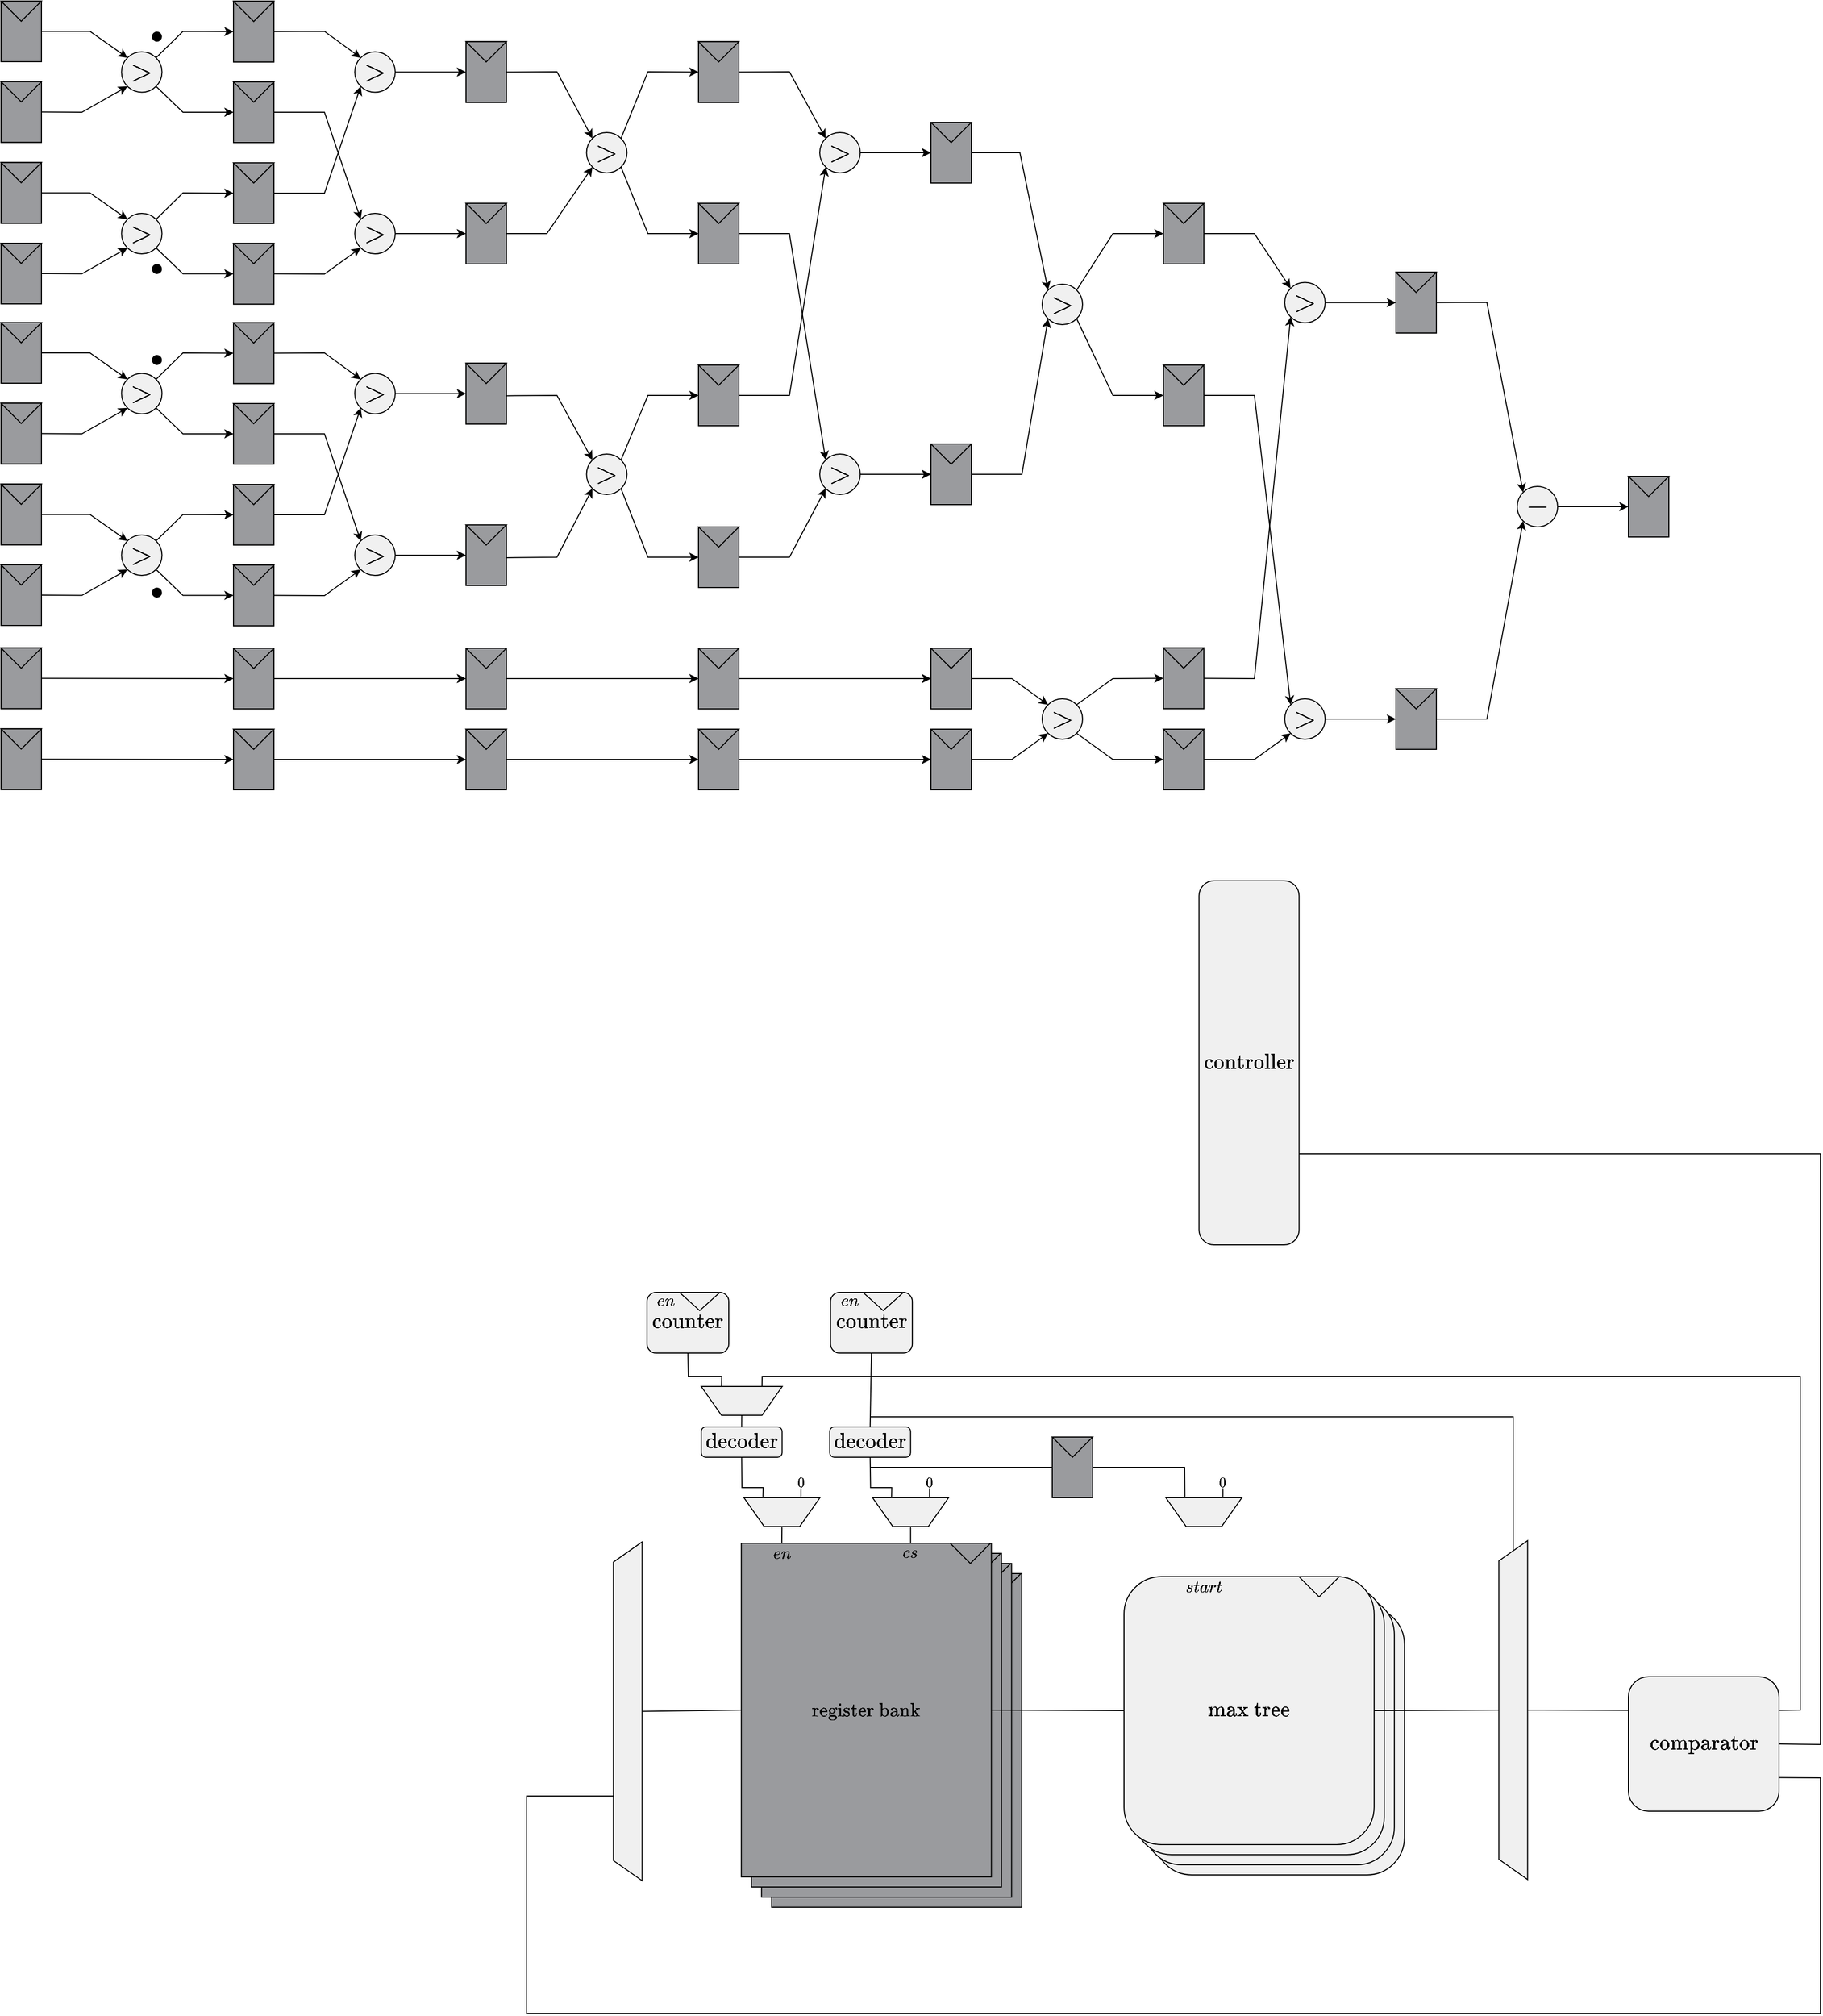 <mxfile version="26.0.10">
  <diagram name="Page-1" id="adOrIFymFFJTRw3BzbVN">
    <mxGraphModel dx="2467" dy="650" grid="1" gridSize="10" guides="1" tooltips="1" connect="1" arrows="1" fold="1" page="1" pageScale="1" pageWidth="500" pageHeight="150" math="1" shadow="0">
      <root>
        <mxCell id="0" />
        <mxCell id="1" parent="0" />
        <mxCell id="Q722ckxabsYqj8SurIKe-194" value="" style="rounded=1;whiteSpace=wrap;html=1;fillColor=#F0F0F0;" parent="1" vertex="1">
          <mxGeometry x="141" y="1758" width="247.42" height="265" as="geometry" />
        </mxCell>
        <mxCell id="Q722ckxabsYqj8SurIKe-193" value="" style="rounded=1;whiteSpace=wrap;html=1;fillColor=#F0F0F0;" parent="1" vertex="1">
          <mxGeometry x="131" y="1748" width="247.42" height="265" as="geometry" />
        </mxCell>
        <mxCell id="Q722ckxabsYqj8SurIKe-192" value="" style="rounded=1;whiteSpace=wrap;html=1;fillColor=#F0F0F0;" parent="1" vertex="1">
          <mxGeometry x="121" y="1738" width="247.42" height="265" as="geometry" />
        </mxCell>
        <mxCell id="Q722ckxabsYqj8SurIKe-184" value="" style="rounded=0;whiteSpace=wrap;html=1;fillColor=#9A9B9E;" parent="1" vertex="1">
          <mxGeometry x="-237.63" y="1725" width="247.42" height="330" as="geometry" />
        </mxCell>
        <mxCell id="Q722ckxabsYqj8SurIKe-185" value="" style="triangle;whiteSpace=wrap;html=1;rotation=90;fillColor=#9A9B9E;" parent="1" vertex="1">
          <mxGeometry x="-21" y="1715" width="20" height="40" as="geometry" />
        </mxCell>
        <mxCell id="Q722ckxabsYqj8SurIKe-186" value="&lt;font style=&quot;font-size: 14px;&quot;&gt;$$en$$&lt;/font&gt;" style="text;html=1;align=center;verticalAlign=middle;whiteSpace=wrap;rounded=0;" parent="1" vertex="1">
          <mxGeometry x="-227.42" y="1726" width="60" height="18" as="geometry" />
        </mxCell>
        <mxCell id="Q722ckxabsYqj8SurIKe-187" value="&lt;font style=&quot;font-size: 14px;&quot;&gt;$$cs$$&lt;/font&gt;" style="text;html=1;align=center;verticalAlign=middle;whiteSpace=wrap;rounded=0;" parent="1" vertex="1">
          <mxGeometry x="-100.16" y="1725" width="60" height="18" as="geometry" />
        </mxCell>
        <mxCell id="Q722ckxabsYqj8SurIKe-180" value="" style="rounded=0;whiteSpace=wrap;html=1;fillColor=#9A9B9E;" parent="1" vertex="1">
          <mxGeometry x="-247.63" y="1715" width="247.42" height="330" as="geometry" />
        </mxCell>
        <mxCell id="Q722ckxabsYqj8SurIKe-181" value="" style="triangle;whiteSpace=wrap;html=1;rotation=90;fillColor=#9A9B9E;" parent="1" vertex="1">
          <mxGeometry x="-31" y="1705" width="20" height="40" as="geometry" />
        </mxCell>
        <mxCell id="Q722ckxabsYqj8SurIKe-182" value="&lt;font style=&quot;font-size: 14px;&quot;&gt;$$en$$&lt;/font&gt;" style="text;html=1;align=center;verticalAlign=middle;whiteSpace=wrap;rounded=0;" parent="1" vertex="1">
          <mxGeometry x="-237.42" y="1716" width="60" height="18" as="geometry" />
        </mxCell>
        <mxCell id="Q722ckxabsYqj8SurIKe-183" value="&lt;font style=&quot;font-size: 14px;&quot;&gt;$$cs$$&lt;/font&gt;" style="text;html=1;align=center;verticalAlign=middle;whiteSpace=wrap;rounded=0;" parent="1" vertex="1">
          <mxGeometry x="-110.16" y="1715" width="60" height="18" as="geometry" />
        </mxCell>
        <mxCell id="Q722ckxabsYqj8SurIKe-176" value="" style="rounded=0;whiteSpace=wrap;html=1;fillColor=#9A9B9E;" parent="1" vertex="1">
          <mxGeometry x="-257.63" y="1705" width="247.42" height="330" as="geometry" />
        </mxCell>
        <mxCell id="Q722ckxabsYqj8SurIKe-177" value="" style="triangle;whiteSpace=wrap;html=1;rotation=90;fillColor=#9A9B9E;" parent="1" vertex="1">
          <mxGeometry x="-41" y="1695" width="20" height="40" as="geometry" />
        </mxCell>
        <mxCell id="Q722ckxabsYqj8SurIKe-178" value="&lt;font style=&quot;font-size: 14px;&quot;&gt;$$en$$&lt;/font&gt;" style="text;html=1;align=center;verticalAlign=middle;whiteSpace=wrap;rounded=0;" parent="1" vertex="1">
          <mxGeometry x="-247.42" y="1706" width="60" height="18" as="geometry" />
        </mxCell>
        <mxCell id="Q722ckxabsYqj8SurIKe-179" value="&lt;font style=&quot;font-size: 14px;&quot;&gt;$$cs$$&lt;/font&gt;" style="text;html=1;align=center;verticalAlign=middle;whiteSpace=wrap;rounded=0;" parent="1" vertex="1">
          <mxGeometry x="-120.16" y="1705" width="60" height="18" as="geometry" />
        </mxCell>
        <mxCell id="6Uvs3lZ900TofVNQGSp9-1" value="&lt;font style=&quot;font-size: 24px;&quot;&gt;$$&amp;gt;$$&lt;/font&gt;" style="ellipse;whiteSpace=wrap;html=1;aspect=fixed;fillColor=#F0F0F0;" parent="1" vertex="1">
          <mxGeometry x="-880.75" y="220.25" width="40" height="40" as="geometry" />
        </mxCell>
        <mxCell id="6Uvs3lZ900TofVNQGSp9-2" value="" style="endArrow=classic;html=1;rounded=0;entryX=0;entryY=0;entryDx=0;entryDy=0;exitX=1;exitY=0.5;exitDx=0;exitDy=0;" parent="1" source="6Uvs3lZ900TofVNQGSp9-308" target="6Uvs3lZ900TofVNQGSp9-1" edge="1">
          <mxGeometry width="50" height="50" relative="1" as="geometry">
            <mxPoint x="-940" y="220" as="sourcePoint" />
            <mxPoint x="-880.75" y="201.25" as="targetPoint" />
            <Array as="points">
              <mxPoint x="-912" y="200" />
            </Array>
          </mxGeometry>
        </mxCell>
        <mxCell id="6Uvs3lZ900TofVNQGSp9-3" value="" style="endArrow=classic;html=1;rounded=0;entryX=0;entryY=1;entryDx=0;entryDy=0;exitX=1;exitY=0.5;exitDx=0;exitDy=0;" parent="1" source="6Uvs3lZ900TofVNQGSp9-312" target="6Uvs3lZ900TofVNQGSp9-1" edge="1">
          <mxGeometry width="50" height="50" relative="1" as="geometry">
            <mxPoint x="-940" y="290" as="sourcePoint" />
            <mxPoint x="-890.75" y="271.25" as="targetPoint" />
            <Array as="points">
              <mxPoint x="-920" y="280" />
            </Array>
          </mxGeometry>
        </mxCell>
        <mxCell id="6Uvs3lZ900TofVNQGSp9-4" value="" style="endArrow=classic;html=1;rounded=0;entryX=0;entryY=0.5;entryDx=0;entryDy=0;exitX=1;exitY=0;exitDx=0;exitDy=0;" parent="1" source="6Uvs3lZ900TofVNQGSp9-1" target="6Uvs3lZ900TofVNQGSp9-7" edge="1">
          <mxGeometry width="50" height="50" relative="1" as="geometry">
            <mxPoint x="-870.75" y="321.25" as="sourcePoint" />
            <mxPoint x="-820.75" y="271.25" as="targetPoint" />
            <Array as="points">
              <mxPoint x="-820" y="200" />
            </Array>
          </mxGeometry>
        </mxCell>
        <mxCell id="6Uvs3lZ900TofVNQGSp9-5" value="" style="group" parent="1" vertex="1" connectable="0">
          <mxGeometry x="-770" y="170.25" width="40" height="60" as="geometry" />
        </mxCell>
        <mxCell id="6Uvs3lZ900TofVNQGSp9-6" value="" style="group;strokeWidth=1;fillColor=#9A9B9E;strokeColor=default;container=0;" parent="6Uvs3lZ900TofVNQGSp9-5" vertex="1" connectable="0">
          <mxGeometry width="40" height="60" as="geometry" />
        </mxCell>
        <mxCell id="6Uvs3lZ900TofVNQGSp9-7" value="" style="rounded=0;whiteSpace=wrap;html=1;fillColor=#9A9B9E;" parent="6Uvs3lZ900TofVNQGSp9-5" vertex="1">
          <mxGeometry width="40" height="60" as="geometry" />
        </mxCell>
        <mxCell id="6Uvs3lZ900TofVNQGSp9-8" value="" style="triangle;whiteSpace=wrap;html=1;rotation=90;fillColor=#9A9B9E;" parent="6Uvs3lZ900TofVNQGSp9-5" vertex="1">
          <mxGeometry x="10" y="-10" width="20" height="40" as="geometry" />
        </mxCell>
        <mxCell id="6Uvs3lZ900TofVNQGSp9-9" value="" style="group" parent="1" vertex="1" connectable="0">
          <mxGeometry x="-540" y="210.25" width="40" height="60" as="geometry" />
        </mxCell>
        <mxCell id="6Uvs3lZ900TofVNQGSp9-10" value="" style="group;strokeWidth=1;fillColor=#9A9B9E;strokeColor=default;container=0;" parent="6Uvs3lZ900TofVNQGSp9-9" vertex="1" connectable="0">
          <mxGeometry width="40" height="60" as="geometry" />
        </mxCell>
        <mxCell id="6Uvs3lZ900TofVNQGSp9-11" value="" style="rounded=0;whiteSpace=wrap;html=1;fillColor=#9A9B9E;" parent="6Uvs3lZ900TofVNQGSp9-9" vertex="1">
          <mxGeometry width="40" height="60" as="geometry" />
        </mxCell>
        <mxCell id="6Uvs3lZ900TofVNQGSp9-12" value="" style="triangle;whiteSpace=wrap;html=1;rotation=90;fillColor=#9A9B9E;" parent="6Uvs3lZ900TofVNQGSp9-9" vertex="1">
          <mxGeometry x="10" y="-10" width="20" height="40" as="geometry" />
        </mxCell>
        <mxCell id="6Uvs3lZ900TofVNQGSp9-19" value="" style="group" parent="1" vertex="1" connectable="0">
          <mxGeometry x="-770" y="250" width="40" height="60" as="geometry" />
        </mxCell>
        <mxCell id="6Uvs3lZ900TofVNQGSp9-20" value="" style="group;strokeWidth=1;fillColor=#9A9B9E;strokeColor=default;container=0;" parent="6Uvs3lZ900TofVNQGSp9-19" vertex="1" connectable="0">
          <mxGeometry width="40" height="60" as="geometry" />
        </mxCell>
        <mxCell id="6Uvs3lZ900TofVNQGSp9-21" value="" style="rounded=0;whiteSpace=wrap;html=1;fillColor=#9A9B9E;" parent="6Uvs3lZ900TofVNQGSp9-19" vertex="1">
          <mxGeometry width="40" height="60" as="geometry" />
        </mxCell>
        <mxCell id="6Uvs3lZ900TofVNQGSp9-22" value="" style="triangle;whiteSpace=wrap;html=1;rotation=90;fillColor=#9A9B9E;" parent="6Uvs3lZ900TofVNQGSp9-19" vertex="1">
          <mxGeometry x="10" y="-10" width="20" height="40" as="geometry" />
        </mxCell>
        <mxCell id="6Uvs3lZ900TofVNQGSp9-52" value="&lt;font style=&quot;font-size: 24px;&quot;&gt;$$&amp;gt;$$&lt;/font&gt;" style="ellipse;whiteSpace=wrap;html=1;aspect=fixed;fillColor=#F0F0F0;" parent="1" vertex="1">
          <mxGeometry x="-650" y="220.25" width="40" height="40" as="geometry" />
        </mxCell>
        <mxCell id="6Uvs3lZ900TofVNQGSp9-53" value="&lt;font style=&quot;font-size: 24px;&quot;&gt;$$&amp;gt;$$&lt;/font&gt;" style="ellipse;whiteSpace=wrap;html=1;aspect=fixed;fillColor=#F0F0F0;" parent="1" vertex="1">
          <mxGeometry x="-650" y="380" width="40" height="40" as="geometry" />
        </mxCell>
        <mxCell id="6Uvs3lZ900TofVNQGSp9-58" value="" style="group" parent="1" vertex="1" connectable="0">
          <mxGeometry x="-540" y="370" width="40" height="60" as="geometry" />
        </mxCell>
        <mxCell id="6Uvs3lZ900TofVNQGSp9-59" value="" style="group;strokeWidth=1;fillColor=#9A9B9E;strokeColor=default;container=0;" parent="6Uvs3lZ900TofVNQGSp9-58" vertex="1" connectable="0">
          <mxGeometry width="40" height="60" as="geometry" />
        </mxCell>
        <mxCell id="6Uvs3lZ900TofVNQGSp9-60" value="" style="rounded=0;whiteSpace=wrap;html=1;fillColor=#9A9B9E;" parent="6Uvs3lZ900TofVNQGSp9-58" vertex="1">
          <mxGeometry width="40" height="60" as="geometry" />
        </mxCell>
        <mxCell id="6Uvs3lZ900TofVNQGSp9-61" value="" style="triangle;whiteSpace=wrap;html=1;rotation=90;fillColor=#9A9B9E;" parent="6Uvs3lZ900TofVNQGSp9-58" vertex="1">
          <mxGeometry x="10" y="-10" width="20" height="40" as="geometry" />
        </mxCell>
        <mxCell id="6Uvs3lZ900TofVNQGSp9-65" value="" style="endArrow=classic;html=1;rounded=0;entryX=0;entryY=0.5;entryDx=0;entryDy=0;exitX=1;exitY=1;exitDx=0;exitDy=0;" parent="1" source="6Uvs3lZ900TofVNQGSp9-1" target="6Uvs3lZ900TofVNQGSp9-21" edge="1">
          <mxGeometry width="50" height="50" relative="1" as="geometry">
            <mxPoint x="-847" y="280" as="sourcePoint" />
            <mxPoint x="-800" y="310" as="targetPoint" />
            <Array as="points">
              <mxPoint x="-820" y="280" />
            </Array>
          </mxGeometry>
        </mxCell>
        <mxCell id="6Uvs3lZ900TofVNQGSp9-66" value="&lt;font style=&quot;font-size: 24px;&quot;&gt;$$&amp;gt;$$&lt;/font&gt;" style="ellipse;whiteSpace=wrap;html=1;aspect=fixed;fillColor=#F0F0F0;" parent="1" vertex="1">
          <mxGeometry x="-880.75" y="380" width="40" height="40" as="geometry" />
        </mxCell>
        <mxCell id="6Uvs3lZ900TofVNQGSp9-67" value="" style="endArrow=classic;html=1;rounded=0;entryX=0;entryY=0;entryDx=0;entryDy=0;exitX=1;exitY=0.5;exitDx=0;exitDy=0;" parent="1" source="6Uvs3lZ900TofVNQGSp9-316" target="6Uvs3lZ900TofVNQGSp9-66" edge="1">
          <mxGeometry width="50" height="50" relative="1" as="geometry">
            <mxPoint x="-930" y="340" as="sourcePoint" />
            <mxPoint x="-880.75" y="361" as="targetPoint" />
            <Array as="points">
              <mxPoint x="-912" y="359.75" />
            </Array>
          </mxGeometry>
        </mxCell>
        <mxCell id="6Uvs3lZ900TofVNQGSp9-68" value="" style="endArrow=classic;html=1;rounded=0;entryX=0;entryY=1;entryDx=0;entryDy=0;exitX=1;exitY=0.5;exitDx=0;exitDy=0;" parent="1" source="6Uvs3lZ900TofVNQGSp9-320" target="6Uvs3lZ900TofVNQGSp9-66" edge="1">
          <mxGeometry width="50" height="50" relative="1" as="geometry">
            <mxPoint x="-940" y="450" as="sourcePoint" />
            <mxPoint x="-890.75" y="431" as="targetPoint" />
            <Array as="points">
              <mxPoint x="-920" y="439.75" />
            </Array>
          </mxGeometry>
        </mxCell>
        <mxCell id="6Uvs3lZ900TofVNQGSp9-69" value="" style="endArrow=classic;html=1;rounded=0;entryX=0;entryY=0.5;entryDx=0;entryDy=0;exitX=1;exitY=0;exitDx=0;exitDy=0;" parent="1" source="6Uvs3lZ900TofVNQGSp9-66" target="6Uvs3lZ900TofVNQGSp9-72" edge="1">
          <mxGeometry width="50" height="50" relative="1" as="geometry">
            <mxPoint x="-870.75" y="481" as="sourcePoint" />
            <mxPoint x="-820.75" y="431" as="targetPoint" />
            <Array as="points">
              <mxPoint x="-820" y="359.75" />
            </Array>
          </mxGeometry>
        </mxCell>
        <mxCell id="6Uvs3lZ900TofVNQGSp9-70" value="" style="group" parent="1" vertex="1" connectable="0">
          <mxGeometry x="-770" y="330" width="40" height="60" as="geometry" />
        </mxCell>
        <mxCell id="6Uvs3lZ900TofVNQGSp9-71" value="" style="group;strokeWidth=1;fillColor=#9A9B9E;strokeColor=default;container=0;" parent="6Uvs3lZ900TofVNQGSp9-70" vertex="1" connectable="0">
          <mxGeometry width="40" height="60" as="geometry" />
        </mxCell>
        <mxCell id="6Uvs3lZ900TofVNQGSp9-72" value="" style="rounded=0;whiteSpace=wrap;html=1;fillColor=#9A9B9E;" parent="6Uvs3lZ900TofVNQGSp9-70" vertex="1">
          <mxGeometry width="40" height="60" as="geometry" />
        </mxCell>
        <mxCell id="6Uvs3lZ900TofVNQGSp9-73" value="" style="triangle;whiteSpace=wrap;html=1;rotation=90;fillColor=#9A9B9E;" parent="6Uvs3lZ900TofVNQGSp9-70" vertex="1">
          <mxGeometry x="10" y="-10" width="20" height="40" as="geometry" />
        </mxCell>
        <mxCell id="6Uvs3lZ900TofVNQGSp9-74" value="" style="group" parent="1" vertex="1" connectable="0">
          <mxGeometry x="-770" y="409.75" width="40" height="60" as="geometry" />
        </mxCell>
        <mxCell id="6Uvs3lZ900TofVNQGSp9-75" value="" style="group;strokeWidth=1;fillColor=#9A9B9E;strokeColor=default;container=0;" parent="6Uvs3lZ900TofVNQGSp9-74" vertex="1" connectable="0">
          <mxGeometry width="40" height="60" as="geometry" />
        </mxCell>
        <mxCell id="6Uvs3lZ900TofVNQGSp9-76" value="" style="rounded=0;whiteSpace=wrap;html=1;fillColor=#9A9B9E;" parent="6Uvs3lZ900TofVNQGSp9-74" vertex="1">
          <mxGeometry width="40" height="60" as="geometry" />
        </mxCell>
        <mxCell id="6Uvs3lZ900TofVNQGSp9-77" value="" style="triangle;whiteSpace=wrap;html=1;rotation=90;fillColor=#9A9B9E;" parent="6Uvs3lZ900TofVNQGSp9-74" vertex="1">
          <mxGeometry x="10" y="-10" width="20" height="40" as="geometry" />
        </mxCell>
        <mxCell id="6Uvs3lZ900TofVNQGSp9-78" value="" style="endArrow=classic;html=1;rounded=0;entryX=0;entryY=0.5;entryDx=0;entryDy=0;exitX=1;exitY=1;exitDx=0;exitDy=0;" parent="1" source="6Uvs3lZ900TofVNQGSp9-66" target="6Uvs3lZ900TofVNQGSp9-76" edge="1">
          <mxGeometry width="50" height="50" relative="1" as="geometry">
            <mxPoint x="-847" y="439.75" as="sourcePoint" />
            <mxPoint x="-800" y="469.75" as="targetPoint" />
            <Array as="points">
              <mxPoint x="-820" y="439.75" />
            </Array>
          </mxGeometry>
        </mxCell>
        <mxCell id="6Uvs3lZ900TofVNQGSp9-79" value="" style="endArrow=classic;html=1;rounded=0;entryX=0;entryY=0;entryDx=0;entryDy=0;exitX=1;exitY=0.5;exitDx=0;exitDy=0;" parent="1" source="6Uvs3lZ900TofVNQGSp9-7" target="6Uvs3lZ900TofVNQGSp9-52" edge="1">
          <mxGeometry width="50" height="50" relative="1" as="geometry">
            <mxPoint x="-710" y="199.25" as="sourcePoint" />
            <mxPoint x="-625" y="225" as="targetPoint" />
            <Array as="points">
              <mxPoint x="-680" y="200" />
            </Array>
          </mxGeometry>
        </mxCell>
        <mxCell id="6Uvs3lZ900TofVNQGSp9-81" value="" style="endArrow=classic;html=1;rounded=0;exitX=1;exitY=0.5;exitDx=0;exitDy=0;entryX=0;entryY=1;entryDx=0;entryDy=0;" parent="1" source="6Uvs3lZ900TofVNQGSp9-72" target="6Uvs3lZ900TofVNQGSp9-52" edge="1">
          <mxGeometry width="50" height="50" relative="1" as="geometry">
            <mxPoint x="-700" y="380" as="sourcePoint" />
            <mxPoint x="-650" y="330" as="targetPoint" />
            <Array as="points">
              <mxPoint x="-680" y="360" />
            </Array>
          </mxGeometry>
        </mxCell>
        <mxCell id="6Uvs3lZ900TofVNQGSp9-82" value="" style="endArrow=classic;html=1;rounded=0;exitX=1;exitY=0.5;exitDx=0;exitDy=0;entryX=0;entryY=0;entryDx=0;entryDy=0;" parent="1" source="6Uvs3lZ900TofVNQGSp9-21" target="6Uvs3lZ900TofVNQGSp9-53" edge="1">
          <mxGeometry width="50" height="50" relative="1" as="geometry">
            <mxPoint x="-690" y="330" as="sourcePoint" />
            <mxPoint x="-640" y="280" as="targetPoint" />
            <Array as="points">
              <mxPoint x="-680" y="280" />
            </Array>
          </mxGeometry>
        </mxCell>
        <mxCell id="6Uvs3lZ900TofVNQGSp9-83" value="" style="endArrow=classic;html=1;rounded=0;exitX=1;exitY=0.5;exitDx=0;exitDy=0;entryX=0;entryY=1;entryDx=0;entryDy=0;" parent="1" source="6Uvs3lZ900TofVNQGSp9-76" target="6Uvs3lZ900TofVNQGSp9-53" edge="1">
          <mxGeometry width="50" height="50" relative="1" as="geometry">
            <mxPoint x="-660" y="470" as="sourcePoint" />
            <mxPoint x="-610" y="420" as="targetPoint" />
            <Array as="points">
              <mxPoint x="-680" y="440" />
            </Array>
          </mxGeometry>
        </mxCell>
        <mxCell id="6Uvs3lZ900TofVNQGSp9-85" value="" style="endArrow=classic;html=1;rounded=0;exitX=1;exitY=0.5;exitDx=0;exitDy=0;entryX=0;entryY=0.5;entryDx=0;entryDy=0;" parent="1" source="6Uvs3lZ900TofVNQGSp9-52" target="6Uvs3lZ900TofVNQGSp9-11" edge="1">
          <mxGeometry width="50" height="50" relative="1" as="geometry">
            <mxPoint x="-570" y="350" as="sourcePoint" />
            <mxPoint x="-520" y="300" as="targetPoint" />
          </mxGeometry>
        </mxCell>
        <mxCell id="6Uvs3lZ900TofVNQGSp9-86" value="" style="endArrow=classic;html=1;rounded=0;exitX=1;exitY=0.5;exitDx=0;exitDy=0;entryX=0;entryY=0.5;entryDx=0;entryDy=0;" parent="1" source="6Uvs3lZ900TofVNQGSp9-53" target="6Uvs3lZ900TofVNQGSp9-60" edge="1">
          <mxGeometry width="50" height="50" relative="1" as="geometry">
            <mxPoint x="-590" y="380" as="sourcePoint" />
            <mxPoint x="-540" y="330" as="targetPoint" />
          </mxGeometry>
        </mxCell>
        <mxCell id="6Uvs3lZ900TofVNQGSp9-87" value="&lt;font style=&quot;font-size: 24px;&quot;&gt;$$&amp;gt;$$&lt;/font&gt;" style="ellipse;whiteSpace=wrap;html=1;aspect=fixed;fillColor=#F0F0F0;" parent="1" vertex="1">
          <mxGeometry x="-880.75" y="538.25" width="40" height="40" as="geometry" />
        </mxCell>
        <mxCell id="6Uvs3lZ900TofVNQGSp9-88" value="" style="endArrow=classic;html=1;rounded=0;entryX=0;entryY=0;entryDx=0;entryDy=0;exitX=1;exitY=0.5;exitDx=0;exitDy=0;" parent="1" source="6Uvs3lZ900TofVNQGSp9-324" target="6Uvs3lZ900TofVNQGSp9-87" edge="1">
          <mxGeometry width="50" height="50" relative="1" as="geometry">
            <mxPoint x="-940" y="500" as="sourcePoint" />
            <mxPoint x="-880.75" y="519.25" as="targetPoint" />
            <Array as="points">
              <mxPoint x="-912" y="518" />
            </Array>
          </mxGeometry>
        </mxCell>
        <mxCell id="6Uvs3lZ900TofVNQGSp9-89" value="" style="endArrow=classic;html=1;rounded=0;entryX=0;entryY=1;entryDx=0;entryDy=0;exitX=1;exitY=0.5;exitDx=0;exitDy=0;" parent="1" source="6Uvs3lZ900TofVNQGSp9-328" target="6Uvs3lZ900TofVNQGSp9-87" edge="1">
          <mxGeometry width="50" height="50" relative="1" as="geometry">
            <mxPoint x="-950" y="610" as="sourcePoint" />
            <mxPoint x="-890.75" y="589.25" as="targetPoint" />
            <Array as="points">
              <mxPoint x="-920" y="598" />
            </Array>
          </mxGeometry>
        </mxCell>
        <mxCell id="6Uvs3lZ900TofVNQGSp9-90" value="" style="endArrow=classic;html=1;rounded=0;entryX=0;entryY=0.5;entryDx=0;entryDy=0;exitX=1;exitY=0;exitDx=0;exitDy=0;" parent="1" source="6Uvs3lZ900TofVNQGSp9-87" target="6Uvs3lZ900TofVNQGSp9-93" edge="1">
          <mxGeometry width="50" height="50" relative="1" as="geometry">
            <mxPoint x="-870.75" y="639.25" as="sourcePoint" />
            <mxPoint x="-820.75" y="589.25" as="targetPoint" />
            <Array as="points">
              <mxPoint x="-820" y="518" />
            </Array>
          </mxGeometry>
        </mxCell>
        <mxCell id="6Uvs3lZ900TofVNQGSp9-91" value="" style="group" parent="1" vertex="1" connectable="0">
          <mxGeometry x="-770" y="488.25" width="40" height="60" as="geometry" />
        </mxCell>
        <mxCell id="6Uvs3lZ900TofVNQGSp9-92" value="" style="group;strokeWidth=1;fillColor=#9A9B9E;strokeColor=default;container=0;" parent="6Uvs3lZ900TofVNQGSp9-91" vertex="1" connectable="0">
          <mxGeometry width="40" height="60" as="geometry" />
        </mxCell>
        <mxCell id="6Uvs3lZ900TofVNQGSp9-93" value="" style="rounded=0;whiteSpace=wrap;html=1;fillColor=#9A9B9E;" parent="6Uvs3lZ900TofVNQGSp9-91" vertex="1">
          <mxGeometry width="40" height="60" as="geometry" />
        </mxCell>
        <mxCell id="6Uvs3lZ900TofVNQGSp9-94" value="" style="triangle;whiteSpace=wrap;html=1;rotation=90;fillColor=#9A9B9E;" parent="6Uvs3lZ900TofVNQGSp9-91" vertex="1">
          <mxGeometry x="10" y="-10" width="20" height="40" as="geometry" />
        </mxCell>
        <mxCell id="6Uvs3lZ900TofVNQGSp9-95" value="" style="group" parent="1" vertex="1" connectable="0">
          <mxGeometry x="-540" y="528.25" width="40" height="60" as="geometry" />
        </mxCell>
        <mxCell id="6Uvs3lZ900TofVNQGSp9-96" value="" style="group;strokeWidth=1;fillColor=#9A9B9E;strokeColor=default;container=0;" parent="6Uvs3lZ900TofVNQGSp9-95" vertex="1" connectable="0">
          <mxGeometry width="40" height="60" as="geometry" />
        </mxCell>
        <mxCell id="6Uvs3lZ900TofVNQGSp9-97" value="" style="rounded=0;whiteSpace=wrap;html=1;fillColor=#9A9B9E;" parent="6Uvs3lZ900TofVNQGSp9-95" vertex="1">
          <mxGeometry width="40" height="60" as="geometry" />
        </mxCell>
        <mxCell id="6Uvs3lZ900TofVNQGSp9-98" value="" style="triangle;whiteSpace=wrap;html=1;rotation=90;fillColor=#9A9B9E;" parent="6Uvs3lZ900TofVNQGSp9-95" vertex="1">
          <mxGeometry x="10" y="-10" width="20" height="40" as="geometry" />
        </mxCell>
        <mxCell id="6Uvs3lZ900TofVNQGSp9-99" value="" style="group" parent="1" vertex="1" connectable="0">
          <mxGeometry x="-770" y="568" width="40" height="60" as="geometry" />
        </mxCell>
        <mxCell id="6Uvs3lZ900TofVNQGSp9-100" value="" style="group;strokeWidth=1;fillColor=#9A9B9E;strokeColor=default;container=0;" parent="6Uvs3lZ900TofVNQGSp9-99" vertex="1" connectable="0">
          <mxGeometry width="40" height="60" as="geometry" />
        </mxCell>
        <mxCell id="6Uvs3lZ900TofVNQGSp9-101" value="" style="rounded=0;whiteSpace=wrap;html=1;fillColor=#9A9B9E;" parent="6Uvs3lZ900TofVNQGSp9-99" vertex="1">
          <mxGeometry width="40" height="60" as="geometry" />
        </mxCell>
        <mxCell id="6Uvs3lZ900TofVNQGSp9-102" value="" style="triangle;whiteSpace=wrap;html=1;rotation=90;fillColor=#9A9B9E;" parent="6Uvs3lZ900TofVNQGSp9-99" vertex="1">
          <mxGeometry x="10" y="-10" width="20" height="40" as="geometry" />
        </mxCell>
        <mxCell id="6Uvs3lZ900TofVNQGSp9-103" value="&lt;font style=&quot;font-size: 24px;&quot;&gt;$$&amp;gt;$$&lt;/font&gt;" style="ellipse;whiteSpace=wrap;html=1;aspect=fixed;fillColor=#F0F0F0;" parent="1" vertex="1">
          <mxGeometry x="-650" y="538.25" width="40" height="40" as="geometry" />
        </mxCell>
        <mxCell id="6Uvs3lZ900TofVNQGSp9-104" value="&lt;font style=&quot;font-size: 24px;&quot;&gt;$$&amp;gt;$$&lt;/font&gt;" style="ellipse;whiteSpace=wrap;html=1;aspect=fixed;fillColor=#F0F0F0;" parent="1" vertex="1">
          <mxGeometry x="-650" y="698" width="40" height="40" as="geometry" />
        </mxCell>
        <mxCell id="6Uvs3lZ900TofVNQGSp9-105" value="" style="group" parent="1" vertex="1" connectable="0">
          <mxGeometry x="-540" y="688" width="40" height="60" as="geometry" />
        </mxCell>
        <mxCell id="6Uvs3lZ900TofVNQGSp9-106" value="" style="group;strokeWidth=1;fillColor=#9A9B9E;strokeColor=default;container=0;" parent="6Uvs3lZ900TofVNQGSp9-105" vertex="1" connectable="0">
          <mxGeometry width="40" height="60" as="geometry" />
        </mxCell>
        <mxCell id="6Uvs3lZ900TofVNQGSp9-107" value="" style="rounded=0;whiteSpace=wrap;html=1;fillColor=#9A9B9E;" parent="6Uvs3lZ900TofVNQGSp9-105" vertex="1">
          <mxGeometry width="40" height="60" as="geometry" />
        </mxCell>
        <mxCell id="6Uvs3lZ900TofVNQGSp9-108" value="" style="triangle;whiteSpace=wrap;html=1;rotation=90;fillColor=#9A9B9E;" parent="6Uvs3lZ900TofVNQGSp9-105" vertex="1">
          <mxGeometry x="10" y="-10" width="20" height="40" as="geometry" />
        </mxCell>
        <mxCell id="6Uvs3lZ900TofVNQGSp9-109" value="" style="endArrow=classic;html=1;rounded=0;entryX=0;entryY=0.5;entryDx=0;entryDy=0;exitX=1;exitY=1;exitDx=0;exitDy=0;" parent="1" source="6Uvs3lZ900TofVNQGSp9-87" target="6Uvs3lZ900TofVNQGSp9-101" edge="1">
          <mxGeometry width="50" height="50" relative="1" as="geometry">
            <mxPoint x="-847" y="598" as="sourcePoint" />
            <mxPoint x="-800" y="628" as="targetPoint" />
            <Array as="points">
              <mxPoint x="-820" y="598" />
            </Array>
          </mxGeometry>
        </mxCell>
        <mxCell id="6Uvs3lZ900TofVNQGSp9-110" value="&lt;font style=&quot;font-size: 24px;&quot;&gt;$$&amp;gt;$$&lt;/font&gt;" style="ellipse;whiteSpace=wrap;html=1;aspect=fixed;fillColor=#F0F0F0;" parent="1" vertex="1">
          <mxGeometry x="-880.75" y="698" width="40" height="40" as="geometry" />
        </mxCell>
        <mxCell id="6Uvs3lZ900TofVNQGSp9-111" value="" style="endArrow=classic;html=1;rounded=0;entryX=0;entryY=0;entryDx=0;entryDy=0;exitX=1;exitY=0.5;exitDx=0;exitDy=0;" parent="1" source="6Uvs3lZ900TofVNQGSp9-332" target="6Uvs3lZ900TofVNQGSp9-110" edge="1">
          <mxGeometry width="50" height="50" relative="1" as="geometry">
            <mxPoint x="-940" y="660" as="sourcePoint" />
            <mxPoint x="-880.75" y="679" as="targetPoint" />
            <Array as="points">
              <mxPoint x="-912" y="677.75" />
            </Array>
          </mxGeometry>
        </mxCell>
        <mxCell id="6Uvs3lZ900TofVNQGSp9-112" value="" style="endArrow=classic;html=1;rounded=0;entryX=0;entryY=1;entryDx=0;entryDy=0;exitX=1;exitY=0.5;exitDx=0;exitDy=0;" parent="1" source="6Uvs3lZ900TofVNQGSp9-336" target="6Uvs3lZ900TofVNQGSp9-110" edge="1">
          <mxGeometry width="50" height="50" relative="1" as="geometry">
            <mxPoint x="-950" y="780" as="sourcePoint" />
            <mxPoint x="-890.75" y="749" as="targetPoint" />
            <Array as="points">
              <mxPoint x="-920" y="757.75" />
            </Array>
          </mxGeometry>
        </mxCell>
        <mxCell id="6Uvs3lZ900TofVNQGSp9-113" value="" style="endArrow=classic;html=1;rounded=0;entryX=0;entryY=0.5;entryDx=0;entryDy=0;exitX=1;exitY=0;exitDx=0;exitDy=0;" parent="1" source="6Uvs3lZ900TofVNQGSp9-110" target="6Uvs3lZ900TofVNQGSp9-116" edge="1">
          <mxGeometry width="50" height="50" relative="1" as="geometry">
            <mxPoint x="-870.75" y="799" as="sourcePoint" />
            <mxPoint x="-820.75" y="749" as="targetPoint" />
            <Array as="points">
              <mxPoint x="-820" y="677.75" />
            </Array>
          </mxGeometry>
        </mxCell>
        <mxCell id="6Uvs3lZ900TofVNQGSp9-114" value="" style="group" parent="1" vertex="1" connectable="0">
          <mxGeometry x="-770" y="648" width="40" height="60" as="geometry" />
        </mxCell>
        <mxCell id="6Uvs3lZ900TofVNQGSp9-115" value="" style="group;strokeWidth=1;fillColor=#9A9B9E;strokeColor=default;container=0;" parent="6Uvs3lZ900TofVNQGSp9-114" vertex="1" connectable="0">
          <mxGeometry width="40" height="60" as="geometry" />
        </mxCell>
        <mxCell id="6Uvs3lZ900TofVNQGSp9-116" value="" style="rounded=0;whiteSpace=wrap;html=1;fillColor=#9A9B9E;" parent="6Uvs3lZ900TofVNQGSp9-114" vertex="1">
          <mxGeometry width="40" height="60" as="geometry" />
        </mxCell>
        <mxCell id="6Uvs3lZ900TofVNQGSp9-117" value="" style="triangle;whiteSpace=wrap;html=1;rotation=90;fillColor=#9A9B9E;" parent="6Uvs3lZ900TofVNQGSp9-114" vertex="1">
          <mxGeometry x="10" y="-10" width="20" height="40" as="geometry" />
        </mxCell>
        <mxCell id="6Uvs3lZ900TofVNQGSp9-118" value="" style="group" parent="1" vertex="1" connectable="0">
          <mxGeometry x="-770" y="727.75" width="40" height="60" as="geometry" />
        </mxCell>
        <mxCell id="6Uvs3lZ900TofVNQGSp9-119" value="" style="group;strokeWidth=1;fillColor=#9A9B9E;strokeColor=default;container=0;" parent="6Uvs3lZ900TofVNQGSp9-118" vertex="1" connectable="0">
          <mxGeometry width="40" height="60" as="geometry" />
        </mxCell>
        <mxCell id="6Uvs3lZ900TofVNQGSp9-120" value="" style="rounded=0;whiteSpace=wrap;html=1;fillColor=#9A9B9E;" parent="6Uvs3lZ900TofVNQGSp9-118" vertex="1">
          <mxGeometry width="40" height="60" as="geometry" />
        </mxCell>
        <mxCell id="6Uvs3lZ900TofVNQGSp9-121" value="" style="triangle;whiteSpace=wrap;html=1;rotation=90;fillColor=#9A9B9E;" parent="6Uvs3lZ900TofVNQGSp9-118" vertex="1">
          <mxGeometry x="10" y="-10" width="20" height="40" as="geometry" />
        </mxCell>
        <mxCell id="6Uvs3lZ900TofVNQGSp9-122" value="" style="endArrow=classic;html=1;rounded=0;entryX=0;entryY=0.5;entryDx=0;entryDy=0;exitX=1;exitY=1;exitDx=0;exitDy=0;" parent="1" source="6Uvs3lZ900TofVNQGSp9-110" target="6Uvs3lZ900TofVNQGSp9-120" edge="1">
          <mxGeometry width="50" height="50" relative="1" as="geometry">
            <mxPoint x="-847" y="757.75" as="sourcePoint" />
            <mxPoint x="-800" y="787.75" as="targetPoint" />
            <Array as="points">
              <mxPoint x="-820" y="757.75" />
            </Array>
          </mxGeometry>
        </mxCell>
        <mxCell id="6Uvs3lZ900TofVNQGSp9-123" value="" style="endArrow=classic;html=1;rounded=0;entryX=0;entryY=0;entryDx=0;entryDy=0;exitX=1;exitY=0.5;exitDx=0;exitDy=0;" parent="1" source="6Uvs3lZ900TofVNQGSp9-93" target="6Uvs3lZ900TofVNQGSp9-103" edge="1">
          <mxGeometry width="50" height="50" relative="1" as="geometry">
            <mxPoint x="-710" y="517.25" as="sourcePoint" />
            <mxPoint x="-625" y="543" as="targetPoint" />
            <Array as="points">
              <mxPoint x="-680" y="518" />
            </Array>
          </mxGeometry>
        </mxCell>
        <mxCell id="6Uvs3lZ900TofVNQGSp9-124" value="" style="endArrow=classic;html=1;rounded=0;exitX=1;exitY=0.5;exitDx=0;exitDy=0;entryX=0;entryY=1;entryDx=0;entryDy=0;" parent="1" source="6Uvs3lZ900TofVNQGSp9-116" target="6Uvs3lZ900TofVNQGSp9-103" edge="1">
          <mxGeometry width="50" height="50" relative="1" as="geometry">
            <mxPoint x="-700" y="698" as="sourcePoint" />
            <mxPoint x="-650" y="648" as="targetPoint" />
            <Array as="points">
              <mxPoint x="-680" y="678" />
            </Array>
          </mxGeometry>
        </mxCell>
        <mxCell id="6Uvs3lZ900TofVNQGSp9-125" value="" style="endArrow=classic;html=1;rounded=0;exitX=1;exitY=0.5;exitDx=0;exitDy=0;entryX=0;entryY=0;entryDx=0;entryDy=0;" parent="1" source="6Uvs3lZ900TofVNQGSp9-101" target="6Uvs3lZ900TofVNQGSp9-104" edge="1">
          <mxGeometry width="50" height="50" relative="1" as="geometry">
            <mxPoint x="-690" y="648" as="sourcePoint" />
            <mxPoint x="-640" y="598" as="targetPoint" />
            <Array as="points">
              <mxPoint x="-680" y="598" />
            </Array>
          </mxGeometry>
        </mxCell>
        <mxCell id="6Uvs3lZ900TofVNQGSp9-126" value="" style="endArrow=classic;html=1;rounded=0;exitX=1;exitY=0.5;exitDx=0;exitDy=0;entryX=0;entryY=1;entryDx=0;entryDy=0;" parent="1" source="6Uvs3lZ900TofVNQGSp9-120" target="6Uvs3lZ900TofVNQGSp9-104" edge="1">
          <mxGeometry width="50" height="50" relative="1" as="geometry">
            <mxPoint x="-660" y="788" as="sourcePoint" />
            <mxPoint x="-610" y="738" as="targetPoint" />
            <Array as="points">
              <mxPoint x="-680" y="758" />
            </Array>
          </mxGeometry>
        </mxCell>
        <mxCell id="6Uvs3lZ900TofVNQGSp9-127" value="" style="endArrow=classic;html=1;rounded=0;exitX=1;exitY=0.5;exitDx=0;exitDy=0;entryX=0;entryY=0.5;entryDx=0;entryDy=0;" parent="1" source="6Uvs3lZ900TofVNQGSp9-103" target="6Uvs3lZ900TofVNQGSp9-97" edge="1">
          <mxGeometry width="50" height="50" relative="1" as="geometry">
            <mxPoint x="-570" y="668" as="sourcePoint" />
            <mxPoint x="-520" y="618" as="targetPoint" />
          </mxGeometry>
        </mxCell>
        <mxCell id="6Uvs3lZ900TofVNQGSp9-128" value="" style="endArrow=classic;html=1;rounded=0;exitX=1;exitY=0.5;exitDx=0;exitDy=0;entryX=0;entryY=0.5;entryDx=0;entryDy=0;" parent="1" source="6Uvs3lZ900TofVNQGSp9-104" target="6Uvs3lZ900TofVNQGSp9-107" edge="1">
          <mxGeometry width="50" height="50" relative="1" as="geometry">
            <mxPoint x="-590" y="698" as="sourcePoint" />
            <mxPoint x="-540" y="648" as="targetPoint" />
          </mxGeometry>
        </mxCell>
        <mxCell id="6Uvs3lZ900TofVNQGSp9-129" value="" style="group" parent="1" vertex="1" connectable="0">
          <mxGeometry x="-770" y="810" width="40" height="60" as="geometry" />
        </mxCell>
        <mxCell id="6Uvs3lZ900TofVNQGSp9-130" value="" style="group;strokeWidth=1;fillColor=#9A9B9E;strokeColor=default;container=0;" parent="6Uvs3lZ900TofVNQGSp9-129" vertex="1" connectable="0">
          <mxGeometry width="40" height="60" as="geometry" />
        </mxCell>
        <mxCell id="6Uvs3lZ900TofVNQGSp9-131" value="" style="rounded=0;whiteSpace=wrap;html=1;fillColor=#9A9B9E;" parent="6Uvs3lZ900TofVNQGSp9-129" vertex="1">
          <mxGeometry width="40" height="60" as="geometry" />
        </mxCell>
        <mxCell id="6Uvs3lZ900TofVNQGSp9-132" value="" style="triangle;whiteSpace=wrap;html=1;rotation=90;fillColor=#9A9B9E;" parent="6Uvs3lZ900TofVNQGSp9-129" vertex="1">
          <mxGeometry x="10" y="-10" width="20" height="40" as="geometry" />
        </mxCell>
        <mxCell id="6Uvs3lZ900TofVNQGSp9-133" value="" style="group" parent="1" vertex="1" connectable="0">
          <mxGeometry x="-770" y="890" width="40" height="60" as="geometry" />
        </mxCell>
        <mxCell id="6Uvs3lZ900TofVNQGSp9-134" value="" style="group;strokeWidth=1;fillColor=#9A9B9E;strokeColor=default;container=0;" parent="6Uvs3lZ900TofVNQGSp9-133" vertex="1" connectable="0">
          <mxGeometry width="40" height="60" as="geometry" />
        </mxCell>
        <mxCell id="6Uvs3lZ900TofVNQGSp9-135" value="" style="rounded=0;whiteSpace=wrap;html=1;fillColor=#9A9B9E;" parent="6Uvs3lZ900TofVNQGSp9-133" vertex="1">
          <mxGeometry width="40" height="60" as="geometry" />
        </mxCell>
        <mxCell id="6Uvs3lZ900TofVNQGSp9-136" value="" style="triangle;whiteSpace=wrap;html=1;rotation=90;fillColor=#9A9B9E;" parent="6Uvs3lZ900TofVNQGSp9-133" vertex="1">
          <mxGeometry x="10" y="-10" width="20" height="40" as="geometry" />
        </mxCell>
        <mxCell id="6Uvs3lZ900TofVNQGSp9-137" value="" style="group" parent="1" vertex="1" connectable="0">
          <mxGeometry x="-540" y="810" width="40" height="60" as="geometry" />
        </mxCell>
        <mxCell id="6Uvs3lZ900TofVNQGSp9-138" value="" style="group;strokeWidth=1;fillColor=#9A9B9E;strokeColor=default;container=0;" parent="6Uvs3lZ900TofVNQGSp9-137" vertex="1" connectable="0">
          <mxGeometry width="40" height="60" as="geometry" />
        </mxCell>
        <mxCell id="6Uvs3lZ900TofVNQGSp9-139" value="" style="rounded=0;whiteSpace=wrap;html=1;fillColor=#9A9B9E;" parent="6Uvs3lZ900TofVNQGSp9-137" vertex="1">
          <mxGeometry width="40" height="60" as="geometry" />
        </mxCell>
        <mxCell id="6Uvs3lZ900TofVNQGSp9-140" value="" style="triangle;whiteSpace=wrap;html=1;rotation=90;fillColor=#9A9B9E;" parent="6Uvs3lZ900TofVNQGSp9-137" vertex="1">
          <mxGeometry x="10" y="-10" width="20" height="40" as="geometry" />
        </mxCell>
        <mxCell id="6Uvs3lZ900TofVNQGSp9-141" value="" style="group" parent="1" vertex="1" connectable="0">
          <mxGeometry x="-540" y="890" width="40" height="60" as="geometry" />
        </mxCell>
        <mxCell id="6Uvs3lZ900TofVNQGSp9-142" value="" style="group;strokeWidth=1;fillColor=#9A9B9E;strokeColor=default;container=0;" parent="6Uvs3lZ900TofVNQGSp9-141" vertex="1" connectable="0">
          <mxGeometry width="40" height="60" as="geometry" />
        </mxCell>
        <mxCell id="6Uvs3lZ900TofVNQGSp9-143" value="" style="rounded=0;whiteSpace=wrap;html=1;fillColor=#9A9B9E;" parent="6Uvs3lZ900TofVNQGSp9-141" vertex="1">
          <mxGeometry width="40" height="60" as="geometry" />
        </mxCell>
        <mxCell id="6Uvs3lZ900TofVNQGSp9-144" value="" style="triangle;whiteSpace=wrap;html=1;rotation=90;fillColor=#9A9B9E;" parent="6Uvs3lZ900TofVNQGSp9-141" vertex="1">
          <mxGeometry x="10" y="-10" width="20" height="40" as="geometry" />
        </mxCell>
        <mxCell id="6Uvs3lZ900TofVNQGSp9-145" value="" style="endArrow=classic;html=1;rounded=0;entryX=0;entryY=0.5;entryDx=0;entryDy=0;exitX=1;exitY=0.5;exitDx=0;exitDy=0;" parent="1" source="6Uvs3lZ900TofVNQGSp9-340" target="6Uvs3lZ900TofVNQGSp9-131" edge="1">
          <mxGeometry width="50" height="50" relative="1" as="geometry">
            <mxPoint x="-930" y="860" as="sourcePoint" />
            <mxPoint x="-850" y="840" as="targetPoint" />
          </mxGeometry>
        </mxCell>
        <mxCell id="6Uvs3lZ900TofVNQGSp9-146" value="" style="endArrow=classic;html=1;rounded=0;entryX=0;entryY=0.5;entryDx=0;entryDy=0;exitX=1;exitY=0.5;exitDx=0;exitDy=0;" parent="1" source="6Uvs3lZ900TofVNQGSp9-344" target="6Uvs3lZ900TofVNQGSp9-135" edge="1">
          <mxGeometry width="50" height="50" relative="1" as="geometry">
            <mxPoint x="-950" y="930" as="sourcePoint" />
            <mxPoint x="-830" y="910" as="targetPoint" />
          </mxGeometry>
        </mxCell>
        <mxCell id="6Uvs3lZ900TofVNQGSp9-147" value="" style="endArrow=classic;html=1;rounded=0;entryX=0;entryY=0.5;entryDx=0;entryDy=0;exitX=1;exitY=0.5;exitDx=0;exitDy=0;" parent="1" source="6Uvs3lZ900TofVNQGSp9-131" target="6Uvs3lZ900TofVNQGSp9-139" edge="1">
          <mxGeometry width="50" height="50" relative="1" as="geometry">
            <mxPoint x="-640" y="920" as="sourcePoint" />
            <mxPoint x="-590" y="870" as="targetPoint" />
          </mxGeometry>
        </mxCell>
        <mxCell id="6Uvs3lZ900TofVNQGSp9-148" value="" style="endArrow=classic;html=1;rounded=0;entryX=0;entryY=0.5;entryDx=0;entryDy=0;exitX=1;exitY=0.5;exitDx=0;exitDy=0;" parent="1" source="6Uvs3lZ900TofVNQGSp9-135" target="6Uvs3lZ900TofVNQGSp9-143" edge="1">
          <mxGeometry width="50" height="50" relative="1" as="geometry">
            <mxPoint x="-630" y="970" as="sourcePoint" />
            <mxPoint x="-580" y="920" as="targetPoint" />
          </mxGeometry>
        </mxCell>
        <mxCell id="6Uvs3lZ900TofVNQGSp9-192" value="&lt;font style=&quot;font-size: 24px;&quot;&gt;$$&amp;gt;$$&lt;/font&gt;" style="ellipse;whiteSpace=wrap;html=1;aspect=fixed;fillColor=#F0F0F0;" parent="1" vertex="1">
          <mxGeometry x="-420.75" y="300" width="40" height="40" as="geometry" />
        </mxCell>
        <mxCell id="6Uvs3lZ900TofVNQGSp9-193" value="" style="endArrow=classic;html=1;rounded=0;entryX=0;entryY=0;entryDx=0;entryDy=0;exitX=1;exitY=0.5;exitDx=0;exitDy=0;" parent="1" source="6Uvs3lZ900TofVNQGSp9-11" target="6Uvs3lZ900TofVNQGSp9-192" edge="1">
          <mxGeometry width="50" height="50" relative="1" as="geometry">
            <mxPoint x="-500" y="360" as="sourcePoint" />
            <mxPoint x="-420.75" y="361" as="targetPoint" />
            <Array as="points">
              <mxPoint x="-450" y="240" />
            </Array>
          </mxGeometry>
        </mxCell>
        <mxCell id="6Uvs3lZ900TofVNQGSp9-194" value="" style="endArrow=classic;html=1;rounded=0;exitX=1;exitY=0.5;exitDx=0;exitDy=0;entryX=0;entryY=1;entryDx=0;entryDy=0;" parent="1" source="6Uvs3lZ900TofVNQGSp9-60" target="6Uvs3lZ900TofVNQGSp9-192" edge="1">
          <mxGeometry width="50" height="50" relative="1" as="geometry">
            <mxPoint x="-500" y="440" as="sourcePoint" />
            <mxPoint x="-440" y="420" as="targetPoint" />
            <Array as="points">
              <mxPoint x="-460" y="400" />
            </Array>
          </mxGeometry>
        </mxCell>
        <mxCell id="6Uvs3lZ900TofVNQGSp9-195" value="" style="endArrow=classic;html=1;rounded=0;entryX=0;entryY=0.5;entryDx=0;entryDy=0;exitX=1;exitY=0;exitDx=0;exitDy=0;" parent="1" source="6Uvs3lZ900TofVNQGSp9-192" target="6Uvs3lZ900TofVNQGSp9-198" edge="1">
          <mxGeometry width="50" height="50" relative="1" as="geometry">
            <mxPoint x="-410.75" y="481" as="sourcePoint" />
            <mxPoint x="-360.75" y="431" as="targetPoint" />
            <Array as="points">
              <mxPoint x="-360" y="240" />
            </Array>
          </mxGeometry>
        </mxCell>
        <mxCell id="6Uvs3lZ900TofVNQGSp9-196" value="" style="group" parent="1" vertex="1" connectable="0">
          <mxGeometry x="-310" y="210.25" width="40" height="60" as="geometry" />
        </mxCell>
        <mxCell id="6Uvs3lZ900TofVNQGSp9-197" value="" style="group;strokeWidth=1;fillColor=#9A9B9E;strokeColor=default;container=0;" parent="6Uvs3lZ900TofVNQGSp9-196" vertex="1" connectable="0">
          <mxGeometry width="40" height="60" as="geometry" />
        </mxCell>
        <mxCell id="6Uvs3lZ900TofVNQGSp9-198" value="" style="rounded=0;whiteSpace=wrap;html=1;fillColor=#9A9B9E;" parent="6Uvs3lZ900TofVNQGSp9-196" vertex="1">
          <mxGeometry width="40" height="60" as="geometry" />
        </mxCell>
        <mxCell id="6Uvs3lZ900TofVNQGSp9-199" value="" style="triangle;whiteSpace=wrap;html=1;rotation=90;fillColor=#9A9B9E;" parent="6Uvs3lZ900TofVNQGSp9-196" vertex="1">
          <mxGeometry x="10" y="-10" width="20" height="40" as="geometry" />
        </mxCell>
        <mxCell id="6Uvs3lZ900TofVNQGSp9-200" value="" style="group" parent="1" vertex="1" connectable="0">
          <mxGeometry x="-80" y="290" width="40" height="60" as="geometry" />
        </mxCell>
        <mxCell id="6Uvs3lZ900TofVNQGSp9-201" value="" style="group;strokeWidth=1;fillColor=#9A9B9E;strokeColor=default;container=0;" parent="6Uvs3lZ900TofVNQGSp9-200" vertex="1" connectable="0">
          <mxGeometry width="40" height="60" as="geometry" />
        </mxCell>
        <mxCell id="6Uvs3lZ900TofVNQGSp9-202" value="" style="rounded=0;whiteSpace=wrap;html=1;fillColor=#9A9B9E;" parent="6Uvs3lZ900TofVNQGSp9-200" vertex="1">
          <mxGeometry width="40" height="60" as="geometry" />
        </mxCell>
        <mxCell id="6Uvs3lZ900TofVNQGSp9-203" value="" style="triangle;whiteSpace=wrap;html=1;rotation=90;fillColor=#9A9B9E;" parent="6Uvs3lZ900TofVNQGSp9-200" vertex="1">
          <mxGeometry x="10" y="-10" width="20" height="40" as="geometry" />
        </mxCell>
        <mxCell id="6Uvs3lZ900TofVNQGSp9-204" value="" style="group" parent="1" vertex="1" connectable="0">
          <mxGeometry x="-310" y="370" width="40" height="60" as="geometry" />
        </mxCell>
        <mxCell id="6Uvs3lZ900TofVNQGSp9-205" value="" style="group;strokeWidth=1;fillColor=#9A9B9E;strokeColor=default;container=0;" parent="6Uvs3lZ900TofVNQGSp9-204" vertex="1" connectable="0">
          <mxGeometry width="40" height="60" as="geometry" />
        </mxCell>
        <mxCell id="6Uvs3lZ900TofVNQGSp9-206" value="" style="rounded=0;whiteSpace=wrap;html=1;fillColor=#9A9B9E;" parent="6Uvs3lZ900TofVNQGSp9-204" vertex="1">
          <mxGeometry width="40" height="60" as="geometry" />
        </mxCell>
        <mxCell id="6Uvs3lZ900TofVNQGSp9-207" value="" style="triangle;whiteSpace=wrap;html=1;rotation=90;fillColor=#9A9B9E;" parent="6Uvs3lZ900TofVNQGSp9-204" vertex="1">
          <mxGeometry x="10" y="-10" width="20" height="40" as="geometry" />
        </mxCell>
        <mxCell id="6Uvs3lZ900TofVNQGSp9-208" value="&lt;font style=&quot;font-size: 24px;&quot;&gt;$$&amp;gt;$$&lt;/font&gt;" style="ellipse;whiteSpace=wrap;html=1;aspect=fixed;fillColor=#F0F0F0;" parent="1" vertex="1">
          <mxGeometry x="-190" y="300" width="40" height="40" as="geometry" />
        </mxCell>
        <mxCell id="6Uvs3lZ900TofVNQGSp9-209" value="&lt;font style=&quot;font-size: 24px;&quot;&gt;$$&amp;gt;$$&lt;/font&gt;" style="ellipse;whiteSpace=wrap;html=1;aspect=fixed;fillColor=#F0F0F0;" parent="1" vertex="1">
          <mxGeometry x="-190" y="618" width="40" height="40" as="geometry" />
        </mxCell>
        <mxCell id="6Uvs3lZ900TofVNQGSp9-210" value="" style="group" parent="1" vertex="1" connectable="0">
          <mxGeometry x="-80" y="608" width="40" height="60" as="geometry" />
        </mxCell>
        <mxCell id="6Uvs3lZ900TofVNQGSp9-211" value="" style="group;strokeWidth=1;fillColor=#9A9B9E;strokeColor=default;container=0;" parent="6Uvs3lZ900TofVNQGSp9-210" vertex="1" connectable="0">
          <mxGeometry width="40" height="60" as="geometry" />
        </mxCell>
        <mxCell id="6Uvs3lZ900TofVNQGSp9-212" value="" style="rounded=0;whiteSpace=wrap;html=1;fillColor=#9A9B9E;" parent="6Uvs3lZ900TofVNQGSp9-210" vertex="1">
          <mxGeometry width="40" height="60" as="geometry" />
        </mxCell>
        <mxCell id="6Uvs3lZ900TofVNQGSp9-213" value="" style="triangle;whiteSpace=wrap;html=1;rotation=90;fillColor=#9A9B9E;" parent="6Uvs3lZ900TofVNQGSp9-210" vertex="1">
          <mxGeometry x="10" y="-10" width="20" height="40" as="geometry" />
        </mxCell>
        <mxCell id="6Uvs3lZ900TofVNQGSp9-214" value="" style="endArrow=classic;html=1;rounded=0;entryX=0;entryY=0.5;entryDx=0;entryDy=0;exitX=1;exitY=1;exitDx=0;exitDy=0;" parent="1" source="6Uvs3lZ900TofVNQGSp9-192" target="6Uvs3lZ900TofVNQGSp9-206" edge="1">
          <mxGeometry width="50" height="50" relative="1" as="geometry">
            <mxPoint x="-387" y="439.75" as="sourcePoint" />
            <mxPoint x="-340" y="469.75" as="targetPoint" />
            <Array as="points">
              <mxPoint x="-360" y="400" />
            </Array>
          </mxGeometry>
        </mxCell>
        <mxCell id="6Uvs3lZ900TofVNQGSp9-215" value="&lt;font style=&quot;font-size: 24px;&quot;&gt;$$&amp;gt;$$&lt;/font&gt;" style="ellipse;whiteSpace=wrap;html=1;aspect=fixed;fillColor=#F0F0F0;" parent="1" vertex="1">
          <mxGeometry x="-420.75" y="618" width="40" height="40" as="geometry" />
        </mxCell>
        <mxCell id="6Uvs3lZ900TofVNQGSp9-217" value="" style="endArrow=classic;html=1;rounded=0;entryX=0;entryY=1;entryDx=0;entryDy=0;exitX=0.99;exitY=0.541;exitDx=0;exitDy=0;exitPerimeter=0;" parent="1" source="6Uvs3lZ900TofVNQGSp9-107" target="6Uvs3lZ900TofVNQGSp9-215" edge="1">
          <mxGeometry width="50" height="50" relative="1" as="geometry">
            <mxPoint x="-490" y="730" as="sourcePoint" />
            <mxPoint x="-430.75" y="590.75" as="targetPoint" />
            <Array as="points">
              <mxPoint x="-450" y="720" />
            </Array>
          </mxGeometry>
        </mxCell>
        <mxCell id="6Uvs3lZ900TofVNQGSp9-218" value="" style="endArrow=classic;html=1;rounded=0;entryX=0;entryY=0.5;entryDx=0;entryDy=0;exitX=1;exitY=0;exitDx=0;exitDy=0;" parent="1" source="6Uvs3lZ900TofVNQGSp9-215" target="6Uvs3lZ900TofVNQGSp9-221" edge="1">
          <mxGeometry width="50" height="50" relative="1" as="geometry">
            <mxPoint x="-410.75" y="640.75" as="sourcePoint" />
            <mxPoint x="-360.75" y="590.75" as="targetPoint" />
            <Array as="points">
              <mxPoint x="-360" y="560" />
            </Array>
          </mxGeometry>
        </mxCell>
        <mxCell id="6Uvs3lZ900TofVNQGSp9-219" value="" style="group" parent="1" vertex="1" connectable="0">
          <mxGeometry x="-310" y="530" width="40" height="60" as="geometry" />
        </mxCell>
        <mxCell id="6Uvs3lZ900TofVNQGSp9-220" value="" style="group;strokeWidth=1;fillColor=#9A9B9E;strokeColor=default;container=0;" parent="6Uvs3lZ900TofVNQGSp9-219" vertex="1" connectable="0">
          <mxGeometry width="40" height="60" as="geometry" />
        </mxCell>
        <mxCell id="6Uvs3lZ900TofVNQGSp9-221" value="" style="rounded=0;whiteSpace=wrap;html=1;fillColor=#9A9B9E;" parent="6Uvs3lZ900TofVNQGSp9-219" vertex="1">
          <mxGeometry width="40" height="60" as="geometry" />
        </mxCell>
        <mxCell id="6Uvs3lZ900TofVNQGSp9-222" value="" style="triangle;whiteSpace=wrap;html=1;rotation=90;fillColor=#9A9B9E;" parent="6Uvs3lZ900TofVNQGSp9-219" vertex="1">
          <mxGeometry x="10" y="-10" width="20" height="40" as="geometry" />
        </mxCell>
        <mxCell id="6Uvs3lZ900TofVNQGSp9-223" value="" style="group" parent="1" vertex="1" connectable="0">
          <mxGeometry x="-310" y="690" width="40" height="60" as="geometry" />
        </mxCell>
        <mxCell id="6Uvs3lZ900TofVNQGSp9-224" value="" style="group;strokeWidth=1;fillColor=#9A9B9E;strokeColor=default;container=0;" parent="6Uvs3lZ900TofVNQGSp9-223" vertex="1" connectable="0">
          <mxGeometry width="40" height="60" as="geometry" />
        </mxCell>
        <mxCell id="6Uvs3lZ900TofVNQGSp9-225" value="" style="rounded=0;whiteSpace=wrap;html=1;fillColor=#9A9B9E;" parent="6Uvs3lZ900TofVNQGSp9-223" vertex="1">
          <mxGeometry width="40" height="60" as="geometry" />
        </mxCell>
        <mxCell id="6Uvs3lZ900TofVNQGSp9-226" value="" style="triangle;whiteSpace=wrap;html=1;rotation=90;fillColor=#9A9B9E;" parent="6Uvs3lZ900TofVNQGSp9-223" vertex="1">
          <mxGeometry x="10" y="-10" width="20" height="40" as="geometry" />
        </mxCell>
        <mxCell id="6Uvs3lZ900TofVNQGSp9-227" value="" style="endArrow=classic;html=1;rounded=0;entryX=0;entryY=0.5;entryDx=0;entryDy=0;exitX=1;exitY=1;exitDx=0;exitDy=0;" parent="1" source="6Uvs3lZ900TofVNQGSp9-215" target="6Uvs3lZ900TofVNQGSp9-225" edge="1">
          <mxGeometry width="50" height="50" relative="1" as="geometry">
            <mxPoint x="-387" y="599.5" as="sourcePoint" />
            <mxPoint x="-340" y="629.5" as="targetPoint" />
            <Array as="points">
              <mxPoint x="-360" y="720" />
            </Array>
          </mxGeometry>
        </mxCell>
        <mxCell id="6Uvs3lZ900TofVNQGSp9-228" value="" style="endArrow=classic;html=1;rounded=0;entryX=0;entryY=0;entryDx=0;entryDy=0;exitX=1;exitY=0.5;exitDx=0;exitDy=0;" parent="1" source="6Uvs3lZ900TofVNQGSp9-198" target="6Uvs3lZ900TofVNQGSp9-208" edge="1">
          <mxGeometry width="50" height="50" relative="1" as="geometry">
            <mxPoint x="-250" y="359" as="sourcePoint" />
            <mxPoint x="-165" y="384.75" as="targetPoint" />
            <Array as="points">
              <mxPoint x="-220" y="240" />
            </Array>
          </mxGeometry>
        </mxCell>
        <mxCell id="6Uvs3lZ900TofVNQGSp9-229" value="" style="endArrow=classic;html=1;rounded=0;exitX=1;exitY=0.5;exitDx=0;exitDy=0;entryX=0;entryY=1;entryDx=0;entryDy=0;" parent="1" source="6Uvs3lZ900TofVNQGSp9-221" target="6Uvs3lZ900TofVNQGSp9-208" edge="1">
          <mxGeometry width="50" height="50" relative="1" as="geometry">
            <mxPoint x="-240" y="539.75" as="sourcePoint" />
            <mxPoint x="-190" y="489.75" as="targetPoint" />
            <Array as="points">
              <mxPoint x="-220" y="560" />
            </Array>
          </mxGeometry>
        </mxCell>
        <mxCell id="6Uvs3lZ900TofVNQGSp9-230" value="" style="endArrow=classic;html=1;rounded=0;exitX=1;exitY=0.5;exitDx=0;exitDy=0;entryX=0;entryY=0;entryDx=0;entryDy=0;" parent="1" source="6Uvs3lZ900TofVNQGSp9-206" target="6Uvs3lZ900TofVNQGSp9-209" edge="1">
          <mxGeometry width="50" height="50" relative="1" as="geometry">
            <mxPoint x="-230" y="489.75" as="sourcePoint" />
            <mxPoint x="-180" y="439.75" as="targetPoint" />
            <Array as="points">
              <mxPoint x="-220" y="400" />
            </Array>
          </mxGeometry>
        </mxCell>
        <mxCell id="6Uvs3lZ900TofVNQGSp9-231" value="" style="endArrow=classic;html=1;rounded=0;exitX=1;exitY=0.5;exitDx=0;exitDy=0;entryX=0;entryY=1;entryDx=0;entryDy=0;" parent="1" source="6Uvs3lZ900TofVNQGSp9-225" target="6Uvs3lZ900TofVNQGSp9-209" edge="1">
          <mxGeometry width="50" height="50" relative="1" as="geometry">
            <mxPoint x="-200" y="629.75" as="sourcePoint" />
            <mxPoint x="-150" y="579.75" as="targetPoint" />
            <Array as="points">
              <mxPoint x="-220" y="720" />
            </Array>
          </mxGeometry>
        </mxCell>
        <mxCell id="6Uvs3lZ900TofVNQGSp9-232" value="" style="endArrow=classic;html=1;rounded=0;exitX=1;exitY=0.5;exitDx=0;exitDy=0;entryX=0;entryY=0.5;entryDx=0;entryDy=0;" parent="1" source="6Uvs3lZ900TofVNQGSp9-208" target="6Uvs3lZ900TofVNQGSp9-202" edge="1">
          <mxGeometry width="50" height="50" relative="1" as="geometry">
            <mxPoint x="-110" y="509.75" as="sourcePoint" />
            <mxPoint x="-60" y="459.75" as="targetPoint" />
          </mxGeometry>
        </mxCell>
        <mxCell id="6Uvs3lZ900TofVNQGSp9-233" value="" style="endArrow=classic;html=1;rounded=0;exitX=1;exitY=0.5;exitDx=0;exitDy=0;entryX=0;entryY=0.5;entryDx=0;entryDy=0;" parent="1" source="6Uvs3lZ900TofVNQGSp9-209" target="6Uvs3lZ900TofVNQGSp9-212" edge="1">
          <mxGeometry width="50" height="50" relative="1" as="geometry">
            <mxPoint x="-130" y="539.75" as="sourcePoint" />
            <mxPoint x="-80" y="489.75" as="targetPoint" />
          </mxGeometry>
        </mxCell>
        <mxCell id="6Uvs3lZ900TofVNQGSp9-234" value="" style="endArrow=classic;html=1;rounded=0;exitX=0.99;exitY=0.535;exitDx=0;exitDy=0;exitPerimeter=0;entryX=0;entryY=0;entryDx=0;entryDy=0;" parent="1" source="6Uvs3lZ900TofVNQGSp9-97" target="6Uvs3lZ900TofVNQGSp9-215" edge="1">
          <mxGeometry width="50" height="50" relative="1" as="geometry">
            <mxPoint x="-470" y="590" as="sourcePoint" />
            <mxPoint x="-420" y="540" as="targetPoint" />
            <Array as="points">
              <mxPoint x="-450" y="560" />
            </Array>
          </mxGeometry>
        </mxCell>
        <mxCell id="6Uvs3lZ900TofVNQGSp9-235" value="" style="group" parent="1" vertex="1" connectable="0">
          <mxGeometry x="-310" y="810" width="40" height="60" as="geometry" />
        </mxCell>
        <mxCell id="6Uvs3lZ900TofVNQGSp9-236" value="" style="group;strokeWidth=1;fillColor=#9A9B9E;strokeColor=default;container=0;" parent="6Uvs3lZ900TofVNQGSp9-235" vertex="1" connectable="0">
          <mxGeometry width="40" height="60" as="geometry" />
        </mxCell>
        <mxCell id="6Uvs3lZ900TofVNQGSp9-237" value="" style="rounded=0;whiteSpace=wrap;html=1;fillColor=#9A9B9E;" parent="6Uvs3lZ900TofVNQGSp9-235" vertex="1">
          <mxGeometry width="40" height="60" as="geometry" />
        </mxCell>
        <mxCell id="6Uvs3lZ900TofVNQGSp9-238" value="" style="triangle;whiteSpace=wrap;html=1;rotation=90;fillColor=#9A9B9E;" parent="6Uvs3lZ900TofVNQGSp9-235" vertex="1">
          <mxGeometry x="10" y="-10" width="20" height="40" as="geometry" />
        </mxCell>
        <mxCell id="6Uvs3lZ900TofVNQGSp9-239" value="" style="group" parent="1" vertex="1" connectable="0">
          <mxGeometry x="-310" y="890" width="40" height="60" as="geometry" />
        </mxCell>
        <mxCell id="6Uvs3lZ900TofVNQGSp9-240" value="" style="group;strokeWidth=1;fillColor=#9A9B9E;strokeColor=default;container=0;" parent="6Uvs3lZ900TofVNQGSp9-239" vertex="1" connectable="0">
          <mxGeometry width="40" height="60" as="geometry" />
        </mxCell>
        <mxCell id="6Uvs3lZ900TofVNQGSp9-241" value="" style="rounded=0;whiteSpace=wrap;html=1;fillColor=#9A9B9E;" parent="6Uvs3lZ900TofVNQGSp9-239" vertex="1">
          <mxGeometry width="40" height="60" as="geometry" />
        </mxCell>
        <mxCell id="6Uvs3lZ900TofVNQGSp9-242" value="" style="triangle;whiteSpace=wrap;html=1;rotation=90;fillColor=#9A9B9E;" parent="6Uvs3lZ900TofVNQGSp9-239" vertex="1">
          <mxGeometry x="10" y="-10" width="20" height="40" as="geometry" />
        </mxCell>
        <mxCell id="6Uvs3lZ900TofVNQGSp9-243" value="" style="group" parent="1" vertex="1" connectable="0">
          <mxGeometry x="-80" y="810" width="40" height="60" as="geometry" />
        </mxCell>
        <mxCell id="6Uvs3lZ900TofVNQGSp9-244" value="" style="group;strokeWidth=1;fillColor=#9A9B9E;strokeColor=default;container=0;" parent="6Uvs3lZ900TofVNQGSp9-243" vertex="1" connectable="0">
          <mxGeometry width="40" height="60" as="geometry" />
        </mxCell>
        <mxCell id="6Uvs3lZ900TofVNQGSp9-245" value="" style="rounded=0;whiteSpace=wrap;html=1;fillColor=#9A9B9E;" parent="6Uvs3lZ900TofVNQGSp9-243" vertex="1">
          <mxGeometry width="40" height="60" as="geometry" />
        </mxCell>
        <mxCell id="6Uvs3lZ900TofVNQGSp9-246" value="" style="triangle;whiteSpace=wrap;html=1;rotation=90;fillColor=#9A9B9E;" parent="6Uvs3lZ900TofVNQGSp9-243" vertex="1">
          <mxGeometry x="10" y="-10" width="20" height="40" as="geometry" />
        </mxCell>
        <mxCell id="6Uvs3lZ900TofVNQGSp9-247" value="" style="group" parent="1" vertex="1" connectable="0">
          <mxGeometry x="-80" y="890" width="40" height="60" as="geometry" />
        </mxCell>
        <mxCell id="6Uvs3lZ900TofVNQGSp9-248" value="" style="group;strokeWidth=1;fillColor=#9A9B9E;strokeColor=default;container=0;" parent="6Uvs3lZ900TofVNQGSp9-247" vertex="1" connectable="0">
          <mxGeometry width="40" height="60" as="geometry" />
        </mxCell>
        <mxCell id="6Uvs3lZ900TofVNQGSp9-249" value="" style="rounded=0;whiteSpace=wrap;html=1;fillColor=#9A9B9E;" parent="6Uvs3lZ900TofVNQGSp9-247" vertex="1">
          <mxGeometry width="40" height="60" as="geometry" />
        </mxCell>
        <mxCell id="6Uvs3lZ900TofVNQGSp9-250" value="" style="triangle;whiteSpace=wrap;html=1;rotation=90;fillColor=#9A9B9E;" parent="6Uvs3lZ900TofVNQGSp9-247" vertex="1">
          <mxGeometry x="10" y="-10" width="20" height="40" as="geometry" />
        </mxCell>
        <mxCell id="6Uvs3lZ900TofVNQGSp9-251" value="" style="endArrow=classic;html=1;rounded=0;entryX=0;entryY=0.5;entryDx=0;entryDy=0;exitX=1;exitY=0.5;exitDx=0;exitDy=0;" parent="1" source="6Uvs3lZ900TofVNQGSp9-139" target="6Uvs3lZ900TofVNQGSp9-237" edge="1">
          <mxGeometry width="50" height="50" relative="1" as="geometry">
            <mxPoint x="-480" y="850" as="sourcePoint" />
            <mxPoint x="-390" y="840" as="targetPoint" />
          </mxGeometry>
        </mxCell>
        <mxCell id="6Uvs3lZ900TofVNQGSp9-252" value="" style="endArrow=classic;html=1;rounded=0;entryX=0;entryY=0.5;entryDx=0;entryDy=0;exitX=1;exitY=0.5;exitDx=0;exitDy=0;" parent="1" source="6Uvs3lZ900TofVNQGSp9-143" target="6Uvs3lZ900TofVNQGSp9-241" edge="1">
          <mxGeometry width="50" height="50" relative="1" as="geometry">
            <mxPoint x="-490" y="930" as="sourcePoint" />
            <mxPoint x="-370" y="910" as="targetPoint" />
          </mxGeometry>
        </mxCell>
        <mxCell id="6Uvs3lZ900TofVNQGSp9-253" value="" style="endArrow=classic;html=1;rounded=0;entryX=0;entryY=0.5;entryDx=0;entryDy=0;exitX=1;exitY=0.5;exitDx=0;exitDy=0;" parent="1" source="6Uvs3lZ900TofVNQGSp9-237" target="6Uvs3lZ900TofVNQGSp9-245" edge="1">
          <mxGeometry width="50" height="50" relative="1" as="geometry">
            <mxPoint x="-180" y="920" as="sourcePoint" />
            <mxPoint x="-130" y="870" as="targetPoint" />
          </mxGeometry>
        </mxCell>
        <mxCell id="6Uvs3lZ900TofVNQGSp9-254" value="" style="endArrow=classic;html=1;rounded=0;entryX=0;entryY=0.5;entryDx=0;entryDy=0;exitX=1;exitY=0.5;exitDx=0;exitDy=0;" parent="1" source="6Uvs3lZ900TofVNQGSp9-241" target="6Uvs3lZ900TofVNQGSp9-249" edge="1">
          <mxGeometry width="50" height="50" relative="1" as="geometry">
            <mxPoint x="-170" y="970" as="sourcePoint" />
            <mxPoint x="-120" y="920" as="targetPoint" />
          </mxGeometry>
        </mxCell>
        <mxCell id="6Uvs3lZ900TofVNQGSp9-256" value="&lt;font style=&quot;font-size: 24px;&quot;&gt;$$&amp;gt;$$&lt;/font&gt;" style="ellipse;whiteSpace=wrap;html=1;aspect=fixed;fillColor=#F0F0F0;" parent="1" vertex="1">
          <mxGeometry x="30" y="450" width="40" height="40" as="geometry" />
        </mxCell>
        <mxCell id="6Uvs3lZ900TofVNQGSp9-257" value="" style="endArrow=classic;html=1;rounded=0;entryX=0;entryY=0;entryDx=0;entryDy=0;exitX=1;exitY=0.5;exitDx=0;exitDy=0;" parent="1" source="6Uvs3lZ900TofVNQGSp9-202" target="6Uvs3lZ900TofVNQGSp9-256" edge="1">
          <mxGeometry width="50" height="50" relative="1" as="geometry">
            <mxPoint x="-40" y="580" as="sourcePoint" />
            <mxPoint x="39.25" y="581" as="targetPoint" />
            <Array as="points">
              <mxPoint x="8" y="320" />
            </Array>
          </mxGeometry>
        </mxCell>
        <mxCell id="6Uvs3lZ900TofVNQGSp9-258" value="" style="endArrow=classic;html=1;rounded=0;entryX=0;entryY=1;entryDx=0;entryDy=0;exitX=1;exitY=0.5;exitDx=0;exitDy=0;" parent="1" source="6Uvs3lZ900TofVNQGSp9-212" target="6Uvs3lZ900TofVNQGSp9-256" edge="1">
          <mxGeometry width="50" height="50" relative="1" as="geometry">
            <mxPoint x="-40" y="660" as="sourcePoint" />
            <mxPoint x="29.25" y="651" as="targetPoint" />
            <Array as="points">
              <mxPoint x="10" y="638" />
            </Array>
          </mxGeometry>
        </mxCell>
        <mxCell id="6Uvs3lZ900TofVNQGSp9-259" value="" style="endArrow=classic;html=1;rounded=0;entryX=0;entryY=0.5;entryDx=0;entryDy=0;exitX=1;exitY=0;exitDx=0;exitDy=0;" parent="1" source="6Uvs3lZ900TofVNQGSp9-256" target="6Uvs3lZ900TofVNQGSp9-262" edge="1">
          <mxGeometry width="50" height="50" relative="1" as="geometry">
            <mxPoint x="49.25" y="701" as="sourcePoint" />
            <mxPoint x="99.25" y="651" as="targetPoint" />
            <Array as="points">
              <mxPoint x="100" y="400" />
            </Array>
          </mxGeometry>
        </mxCell>
        <mxCell id="6Uvs3lZ900TofVNQGSp9-260" value="" style="group" parent="1" vertex="1" connectable="0">
          <mxGeometry x="150" y="370" width="40" height="60" as="geometry" />
        </mxCell>
        <mxCell id="6Uvs3lZ900TofVNQGSp9-261" value="" style="group;strokeWidth=1;fillColor=#9A9B9E;strokeColor=default;container=0;" parent="6Uvs3lZ900TofVNQGSp9-260" vertex="1" connectable="0">
          <mxGeometry width="40" height="60" as="geometry" />
        </mxCell>
        <mxCell id="6Uvs3lZ900TofVNQGSp9-262" value="" style="rounded=0;whiteSpace=wrap;html=1;fillColor=#9A9B9E;" parent="6Uvs3lZ900TofVNQGSp9-260" vertex="1">
          <mxGeometry width="40" height="60" as="geometry" />
        </mxCell>
        <mxCell id="6Uvs3lZ900TofVNQGSp9-263" value="" style="triangle;whiteSpace=wrap;html=1;rotation=90;fillColor=#9A9B9E;" parent="6Uvs3lZ900TofVNQGSp9-260" vertex="1">
          <mxGeometry x="10" y="-10" width="20" height="40" as="geometry" />
        </mxCell>
        <mxCell id="6Uvs3lZ900TofVNQGSp9-264" value="" style="group" parent="1" vertex="1" connectable="0">
          <mxGeometry x="380" y="438.25" width="40" height="60" as="geometry" />
        </mxCell>
        <mxCell id="6Uvs3lZ900TofVNQGSp9-265" value="" style="group;strokeWidth=1;fillColor=#9A9B9E;strokeColor=default;container=0;" parent="6Uvs3lZ900TofVNQGSp9-264" vertex="1" connectable="0">
          <mxGeometry width="40" height="60" as="geometry" />
        </mxCell>
        <mxCell id="6Uvs3lZ900TofVNQGSp9-266" value="" style="rounded=0;whiteSpace=wrap;html=1;fillColor=#9A9B9E;" parent="6Uvs3lZ900TofVNQGSp9-264" vertex="1">
          <mxGeometry width="40" height="60" as="geometry" />
        </mxCell>
        <mxCell id="6Uvs3lZ900TofVNQGSp9-267" value="" style="triangle;whiteSpace=wrap;html=1;rotation=90;fillColor=#9A9B9E;" parent="6Uvs3lZ900TofVNQGSp9-264" vertex="1">
          <mxGeometry x="10" y="-10" width="20" height="40" as="geometry" />
        </mxCell>
        <mxCell id="6Uvs3lZ900TofVNQGSp9-268" value="" style="group" parent="1" vertex="1" connectable="0">
          <mxGeometry x="150" y="530" width="40" height="60" as="geometry" />
        </mxCell>
        <mxCell id="6Uvs3lZ900TofVNQGSp9-269" value="" style="group;strokeWidth=1;fillColor=#9A9B9E;strokeColor=default;container=0;" parent="6Uvs3lZ900TofVNQGSp9-268" vertex="1" connectable="0">
          <mxGeometry width="40" height="60" as="geometry" />
        </mxCell>
        <mxCell id="6Uvs3lZ900TofVNQGSp9-270" value="" style="rounded=0;whiteSpace=wrap;html=1;fillColor=#9A9B9E;" parent="6Uvs3lZ900TofVNQGSp9-268" vertex="1">
          <mxGeometry width="40" height="60" as="geometry" />
        </mxCell>
        <mxCell id="6Uvs3lZ900TofVNQGSp9-271" value="" style="triangle;whiteSpace=wrap;html=1;rotation=90;fillColor=#9A9B9E;" parent="6Uvs3lZ900TofVNQGSp9-268" vertex="1">
          <mxGeometry x="10" y="-10" width="20" height="40" as="geometry" />
        </mxCell>
        <mxCell id="6Uvs3lZ900TofVNQGSp9-272" value="&lt;font style=&quot;font-size: 24px;&quot;&gt;$$&amp;gt;$$&lt;/font&gt;" style="ellipse;whiteSpace=wrap;html=1;aspect=fixed;fillColor=#F0F0F0;" parent="1" vertex="1">
          <mxGeometry x="270" y="448.25" width="40" height="40" as="geometry" />
        </mxCell>
        <mxCell id="6Uvs3lZ900TofVNQGSp9-273" value="&lt;font style=&quot;font-size: 24px;&quot;&gt;$$&amp;gt;$$&lt;/font&gt;" style="ellipse;whiteSpace=wrap;html=1;aspect=fixed;fillColor=#F0F0F0;" parent="1" vertex="1">
          <mxGeometry x="270" y="860" width="40" height="40" as="geometry" />
        </mxCell>
        <mxCell id="6Uvs3lZ900TofVNQGSp9-274" value="" style="group" parent="1" vertex="1" connectable="0">
          <mxGeometry x="380" y="850" width="40" height="60" as="geometry" />
        </mxCell>
        <mxCell id="6Uvs3lZ900TofVNQGSp9-275" value="" style="group;strokeWidth=1;fillColor=#9A9B9E;strokeColor=default;container=0;" parent="6Uvs3lZ900TofVNQGSp9-274" vertex="1" connectable="0">
          <mxGeometry width="40" height="60" as="geometry" />
        </mxCell>
        <mxCell id="6Uvs3lZ900TofVNQGSp9-276" value="" style="rounded=0;whiteSpace=wrap;html=1;fillColor=#9A9B9E;" parent="6Uvs3lZ900TofVNQGSp9-274" vertex="1">
          <mxGeometry width="40" height="60" as="geometry" />
        </mxCell>
        <mxCell id="6Uvs3lZ900TofVNQGSp9-277" value="" style="triangle;whiteSpace=wrap;html=1;rotation=90;fillColor=#9A9B9E;" parent="6Uvs3lZ900TofVNQGSp9-274" vertex="1">
          <mxGeometry x="10" y="-10" width="20" height="40" as="geometry" />
        </mxCell>
        <mxCell id="6Uvs3lZ900TofVNQGSp9-278" value="" style="endArrow=classic;html=1;rounded=0;entryX=0;entryY=0.5;entryDx=0;entryDy=0;exitX=1;exitY=1;exitDx=0;exitDy=0;" parent="1" source="6Uvs3lZ900TofVNQGSp9-256" target="6Uvs3lZ900TofVNQGSp9-270" edge="1">
          <mxGeometry width="50" height="50" relative="1" as="geometry">
            <mxPoint x="73" y="659.75" as="sourcePoint" />
            <mxPoint x="120" y="689.75" as="targetPoint" />
            <Array as="points">
              <mxPoint x="100" y="560" />
            </Array>
          </mxGeometry>
        </mxCell>
        <mxCell id="6Uvs3lZ900TofVNQGSp9-279" value="&lt;font style=&quot;font-size: 24px;&quot;&gt;$$&amp;gt;$$&lt;/font&gt;" style="ellipse;whiteSpace=wrap;html=1;aspect=fixed;fillColor=#F0F0F0;" parent="1" vertex="1">
          <mxGeometry x="30" y="860" width="40" height="40" as="geometry" />
        </mxCell>
        <mxCell id="6Uvs3lZ900TofVNQGSp9-280" value="" style="endArrow=classic;html=1;rounded=0;entryX=0;entryY=0;entryDx=0;entryDy=0;exitX=1;exitY=0.5;exitDx=0;exitDy=0;" parent="1" source="6Uvs3lZ900TofVNQGSp9-245" target="6Uvs3lZ900TofVNQGSp9-279" edge="1">
          <mxGeometry width="50" height="50" relative="1" as="geometry">
            <mxPoint x="-40" y="739.75" as="sourcePoint" />
            <mxPoint x="39.25" y="740.75" as="targetPoint" />
            <Array as="points">
              <mxPoint y="840" />
            </Array>
          </mxGeometry>
        </mxCell>
        <mxCell id="6Uvs3lZ900TofVNQGSp9-281" value="" style="endArrow=classic;html=1;rounded=0;entryX=0;entryY=1;entryDx=0;entryDy=0;exitX=1;exitY=0.5;exitDx=0;exitDy=0;" parent="1" source="6Uvs3lZ900TofVNQGSp9-249" target="6Uvs3lZ900TofVNQGSp9-279" edge="1">
          <mxGeometry width="50" height="50" relative="1" as="geometry">
            <mxPoint x="-40" y="819.75" as="sourcePoint" />
            <mxPoint x="29.25" y="810.75" as="targetPoint" />
            <Array as="points">
              <mxPoint y="920" />
            </Array>
          </mxGeometry>
        </mxCell>
        <mxCell id="6Uvs3lZ900TofVNQGSp9-282" value="" style="endArrow=classic;html=1;rounded=0;entryX=0;entryY=0.5;entryDx=0;entryDy=0;exitX=1;exitY=0;exitDx=0;exitDy=0;" parent="1" source="6Uvs3lZ900TofVNQGSp9-279" target="6Uvs3lZ900TofVNQGSp9-285" edge="1">
          <mxGeometry width="50" height="50" relative="1" as="geometry">
            <mxPoint x="49.25" y="860.75" as="sourcePoint" />
            <mxPoint x="99.25" y="810.75" as="targetPoint" />
            <Array as="points">
              <mxPoint x="100" y="840" />
            </Array>
          </mxGeometry>
        </mxCell>
        <mxCell id="6Uvs3lZ900TofVNQGSp9-283" value="" style="group" parent="1" vertex="1" connectable="0">
          <mxGeometry x="150" y="809.75" width="40" height="60" as="geometry" />
        </mxCell>
        <mxCell id="6Uvs3lZ900TofVNQGSp9-284" value="" style="group;strokeWidth=1;fillColor=#9A9B9E;strokeColor=default;container=0;" parent="6Uvs3lZ900TofVNQGSp9-283" vertex="1" connectable="0">
          <mxGeometry width="40" height="60" as="geometry" />
        </mxCell>
        <mxCell id="6Uvs3lZ900TofVNQGSp9-285" value="" style="rounded=0;whiteSpace=wrap;html=1;fillColor=#9A9B9E;" parent="6Uvs3lZ900TofVNQGSp9-283" vertex="1">
          <mxGeometry width="40" height="60" as="geometry" />
        </mxCell>
        <mxCell id="6Uvs3lZ900TofVNQGSp9-286" value="" style="triangle;whiteSpace=wrap;html=1;rotation=90;fillColor=#9A9B9E;" parent="6Uvs3lZ900TofVNQGSp9-283" vertex="1">
          <mxGeometry x="10" y="-10" width="20" height="40" as="geometry" />
        </mxCell>
        <mxCell id="6Uvs3lZ900TofVNQGSp9-287" value="" style="group" parent="1" vertex="1" connectable="0">
          <mxGeometry x="150" y="890" width="40" height="60" as="geometry" />
        </mxCell>
        <mxCell id="6Uvs3lZ900TofVNQGSp9-288" value="" style="group;strokeWidth=1;fillColor=#9A9B9E;strokeColor=default;container=0;" parent="6Uvs3lZ900TofVNQGSp9-287" vertex="1" connectable="0">
          <mxGeometry width="40" height="60" as="geometry" />
        </mxCell>
        <mxCell id="6Uvs3lZ900TofVNQGSp9-289" value="" style="rounded=0;whiteSpace=wrap;html=1;fillColor=#9A9B9E;" parent="6Uvs3lZ900TofVNQGSp9-287" vertex="1">
          <mxGeometry width="40" height="60" as="geometry" />
        </mxCell>
        <mxCell id="6Uvs3lZ900TofVNQGSp9-290" value="" style="triangle;whiteSpace=wrap;html=1;rotation=90;fillColor=#9A9B9E;" parent="6Uvs3lZ900TofVNQGSp9-287" vertex="1">
          <mxGeometry x="10" y="-10" width="20" height="40" as="geometry" />
        </mxCell>
        <mxCell id="6Uvs3lZ900TofVNQGSp9-291" value="" style="endArrow=classic;html=1;rounded=0;entryX=0;entryY=0.5;entryDx=0;entryDy=0;exitX=1;exitY=1;exitDx=0;exitDy=0;" parent="1" source="6Uvs3lZ900TofVNQGSp9-279" target="6Uvs3lZ900TofVNQGSp9-289" edge="1">
          <mxGeometry width="50" height="50" relative="1" as="geometry">
            <mxPoint x="73" y="819.5" as="sourcePoint" />
            <mxPoint x="120" y="849.5" as="targetPoint" />
            <Array as="points">
              <mxPoint x="100" y="920" />
            </Array>
          </mxGeometry>
        </mxCell>
        <mxCell id="6Uvs3lZ900TofVNQGSp9-292" value="" style="endArrow=classic;html=1;rounded=0;entryX=0;entryY=0;entryDx=0;entryDy=0;exitX=1;exitY=0.5;exitDx=0;exitDy=0;" parent="1" source="6Uvs3lZ900TofVNQGSp9-262" target="6Uvs3lZ900TofVNQGSp9-272" edge="1">
          <mxGeometry width="50" height="50" relative="1" as="geometry">
            <mxPoint x="210" y="579" as="sourcePoint" />
            <mxPoint x="295" y="604.75" as="targetPoint" />
            <Array as="points">
              <mxPoint x="240" y="400" />
            </Array>
          </mxGeometry>
        </mxCell>
        <mxCell id="6Uvs3lZ900TofVNQGSp9-293" value="" style="endArrow=classic;html=1;rounded=0;exitX=1;exitY=0.5;exitDx=0;exitDy=0;entryX=0;entryY=1;entryDx=0;entryDy=0;" parent="1" source="6Uvs3lZ900TofVNQGSp9-285" target="6Uvs3lZ900TofVNQGSp9-272" edge="1">
          <mxGeometry width="50" height="50" relative="1" as="geometry">
            <mxPoint x="220" y="759.75" as="sourcePoint" />
            <mxPoint x="270" y="709.75" as="targetPoint" />
            <Array as="points">
              <mxPoint x="240" y="840" />
            </Array>
          </mxGeometry>
        </mxCell>
        <mxCell id="6Uvs3lZ900TofVNQGSp9-294" value="" style="endArrow=classic;html=1;rounded=0;exitX=1;exitY=0.5;exitDx=0;exitDy=0;entryX=0;entryY=0;entryDx=0;entryDy=0;" parent="1" source="6Uvs3lZ900TofVNQGSp9-270" target="6Uvs3lZ900TofVNQGSp9-273" edge="1">
          <mxGeometry width="50" height="50" relative="1" as="geometry">
            <mxPoint x="230" y="709.75" as="sourcePoint" />
            <mxPoint x="280" y="659.75" as="targetPoint" />
            <Array as="points">
              <mxPoint x="240" y="560" />
            </Array>
          </mxGeometry>
        </mxCell>
        <mxCell id="6Uvs3lZ900TofVNQGSp9-295" value="" style="endArrow=classic;html=1;rounded=0;exitX=1;exitY=0.5;exitDx=0;exitDy=0;entryX=0;entryY=1;entryDx=0;entryDy=0;" parent="1" source="6Uvs3lZ900TofVNQGSp9-289" target="6Uvs3lZ900TofVNQGSp9-273" edge="1">
          <mxGeometry width="50" height="50" relative="1" as="geometry">
            <mxPoint x="260" y="849.75" as="sourcePoint" />
            <mxPoint x="310" y="799.75" as="targetPoint" />
            <Array as="points">
              <mxPoint x="240" y="920" />
            </Array>
          </mxGeometry>
        </mxCell>
        <mxCell id="6Uvs3lZ900TofVNQGSp9-296" value="" style="endArrow=classic;html=1;rounded=0;exitX=1;exitY=0.5;exitDx=0;exitDy=0;entryX=0;entryY=0.5;entryDx=0;entryDy=0;" parent="1" source="6Uvs3lZ900TofVNQGSp9-272" target="6Uvs3lZ900TofVNQGSp9-266" edge="1">
          <mxGeometry width="50" height="50" relative="1" as="geometry">
            <mxPoint x="350" y="729.75" as="sourcePoint" />
            <mxPoint x="400" y="679.75" as="targetPoint" />
          </mxGeometry>
        </mxCell>
        <mxCell id="6Uvs3lZ900TofVNQGSp9-297" value="" style="endArrow=classic;html=1;rounded=0;exitX=1;exitY=0.5;exitDx=0;exitDy=0;entryX=0;entryY=0.5;entryDx=0;entryDy=0;" parent="1" source="6Uvs3lZ900TofVNQGSp9-273" target="6Uvs3lZ900TofVNQGSp9-276" edge="1">
          <mxGeometry width="50" height="50" relative="1" as="geometry">
            <mxPoint x="330" y="759.75" as="sourcePoint" />
            <mxPoint x="380" y="709.75" as="targetPoint" />
          </mxGeometry>
        </mxCell>
        <mxCell id="6Uvs3lZ900TofVNQGSp9-298" value="&lt;font style=&quot;font-size: 24px;&quot;&gt;$$-$$&lt;/font&gt;" style="ellipse;whiteSpace=wrap;html=1;aspect=fixed;fillColor=#F0F0F0;" parent="1" vertex="1">
          <mxGeometry x="500" y="650" width="40" height="40" as="geometry" />
        </mxCell>
        <mxCell id="6Uvs3lZ900TofVNQGSp9-299" value="" style="endArrow=classic;html=1;rounded=0;exitX=1;exitY=0.5;exitDx=0;exitDy=0;entryX=0;entryY=0;entryDx=0;entryDy=0;" parent="1" source="6Uvs3lZ900TofVNQGSp9-266" target="6Uvs3lZ900TofVNQGSp9-298" edge="1">
          <mxGeometry width="50" height="50" relative="1" as="geometry">
            <mxPoint x="550" y="560" as="sourcePoint" />
            <mxPoint x="600" y="510" as="targetPoint" />
            <Array as="points">
              <mxPoint x="470" y="468" />
            </Array>
          </mxGeometry>
        </mxCell>
        <mxCell id="6Uvs3lZ900TofVNQGSp9-300" value="" style="endArrow=classic;html=1;rounded=0;entryX=0;entryY=1;entryDx=0;entryDy=0;exitX=1;exitY=0.5;exitDx=0;exitDy=0;" parent="1" source="6Uvs3lZ900TofVNQGSp9-276" target="6Uvs3lZ900TofVNQGSp9-298" edge="1">
          <mxGeometry width="50" height="50" relative="1" as="geometry">
            <mxPoint x="470" y="750" as="sourcePoint" />
            <mxPoint x="520" y="700" as="targetPoint" />
            <Array as="points">
              <mxPoint x="470" y="880" />
            </Array>
          </mxGeometry>
        </mxCell>
        <mxCell id="6Uvs3lZ900TofVNQGSp9-301" value="" style="group" parent="1" vertex="1" connectable="0">
          <mxGeometry x="610" y="640" width="40" height="60" as="geometry" />
        </mxCell>
        <mxCell id="6Uvs3lZ900TofVNQGSp9-302" value="" style="group;strokeWidth=1;fillColor=#9A9B9E;strokeColor=default;container=0;" parent="6Uvs3lZ900TofVNQGSp9-301" vertex="1" connectable="0">
          <mxGeometry width="40" height="60" as="geometry" />
        </mxCell>
        <mxCell id="6Uvs3lZ900TofVNQGSp9-303" value="" style="rounded=0;whiteSpace=wrap;html=1;fillColor=#9A9B9E;" parent="6Uvs3lZ900TofVNQGSp9-301" vertex="1">
          <mxGeometry width="40" height="60" as="geometry" />
        </mxCell>
        <mxCell id="6Uvs3lZ900TofVNQGSp9-304" value="" style="triangle;whiteSpace=wrap;html=1;rotation=90;fillColor=#9A9B9E;" parent="6Uvs3lZ900TofVNQGSp9-301" vertex="1">
          <mxGeometry x="10" y="-10" width="20" height="40" as="geometry" />
        </mxCell>
        <mxCell id="6Uvs3lZ900TofVNQGSp9-305" value="" style="endArrow=classic;html=1;rounded=0;exitX=1;exitY=0.5;exitDx=0;exitDy=0;entryX=0;entryY=0.5;entryDx=0;entryDy=0;" parent="1" source="6Uvs3lZ900TofVNQGSp9-298" target="6Uvs3lZ900TofVNQGSp9-303" edge="1">
          <mxGeometry width="50" height="50" relative="1" as="geometry">
            <mxPoint x="560" y="730" as="sourcePoint" />
            <mxPoint x="610" y="680" as="targetPoint" />
          </mxGeometry>
        </mxCell>
        <mxCell id="6Uvs3lZ900TofVNQGSp9-306" value="" style="group" parent="1" vertex="1" connectable="0">
          <mxGeometry x="-1000" y="170" width="40" height="60" as="geometry" />
        </mxCell>
        <mxCell id="6Uvs3lZ900TofVNQGSp9-307" value="" style="group;strokeWidth=1;fillColor=#9A9B9E;strokeColor=default;container=0;" parent="6Uvs3lZ900TofVNQGSp9-306" vertex="1" connectable="0">
          <mxGeometry width="40" height="60" as="geometry" />
        </mxCell>
        <mxCell id="6Uvs3lZ900TofVNQGSp9-308" value="" style="rounded=0;whiteSpace=wrap;html=1;fillColor=#9A9B9E;" parent="6Uvs3lZ900TofVNQGSp9-306" vertex="1">
          <mxGeometry width="40" height="60" as="geometry" />
        </mxCell>
        <mxCell id="6Uvs3lZ900TofVNQGSp9-309" value="" style="triangle;whiteSpace=wrap;html=1;rotation=90;fillColor=#9A9B9E;" parent="6Uvs3lZ900TofVNQGSp9-306" vertex="1">
          <mxGeometry x="10" y="-10" width="20" height="40" as="geometry" />
        </mxCell>
        <mxCell id="6Uvs3lZ900TofVNQGSp9-310" value="" style="group" parent="1" vertex="1" connectable="0">
          <mxGeometry x="-1000" y="249.75" width="40" height="60" as="geometry" />
        </mxCell>
        <mxCell id="6Uvs3lZ900TofVNQGSp9-311" value="" style="group;strokeWidth=1;fillColor=#9A9B9E;strokeColor=default;container=0;" parent="6Uvs3lZ900TofVNQGSp9-310" vertex="1" connectable="0">
          <mxGeometry width="40" height="60" as="geometry" />
        </mxCell>
        <mxCell id="6Uvs3lZ900TofVNQGSp9-312" value="" style="rounded=0;whiteSpace=wrap;html=1;fillColor=#9A9B9E;" parent="6Uvs3lZ900TofVNQGSp9-310" vertex="1">
          <mxGeometry width="40" height="60" as="geometry" />
        </mxCell>
        <mxCell id="6Uvs3lZ900TofVNQGSp9-313" value="" style="triangle;whiteSpace=wrap;html=1;rotation=90;fillColor=#9A9B9E;" parent="6Uvs3lZ900TofVNQGSp9-310" vertex="1">
          <mxGeometry x="10" y="-10" width="20" height="40" as="geometry" />
        </mxCell>
        <mxCell id="6Uvs3lZ900TofVNQGSp9-314" value="" style="group" parent="1" vertex="1" connectable="0">
          <mxGeometry x="-1000" y="329.75" width="40" height="60" as="geometry" />
        </mxCell>
        <mxCell id="6Uvs3lZ900TofVNQGSp9-315" value="" style="group;strokeWidth=1;fillColor=#9A9B9E;strokeColor=default;container=0;" parent="6Uvs3lZ900TofVNQGSp9-314" vertex="1" connectable="0">
          <mxGeometry width="40" height="60" as="geometry" />
        </mxCell>
        <mxCell id="6Uvs3lZ900TofVNQGSp9-316" value="" style="rounded=0;whiteSpace=wrap;html=1;fillColor=#9A9B9E;" parent="6Uvs3lZ900TofVNQGSp9-314" vertex="1">
          <mxGeometry width="40" height="60" as="geometry" />
        </mxCell>
        <mxCell id="6Uvs3lZ900TofVNQGSp9-317" value="" style="triangle;whiteSpace=wrap;html=1;rotation=90;fillColor=#9A9B9E;" parent="6Uvs3lZ900TofVNQGSp9-314" vertex="1">
          <mxGeometry x="10" y="-10" width="20" height="40" as="geometry" />
        </mxCell>
        <mxCell id="6Uvs3lZ900TofVNQGSp9-318" value="" style="group" parent="1" vertex="1" connectable="0">
          <mxGeometry x="-1000" y="409.5" width="40" height="60" as="geometry" />
        </mxCell>
        <mxCell id="6Uvs3lZ900TofVNQGSp9-319" value="" style="group;strokeWidth=1;fillColor=#9A9B9E;strokeColor=default;container=0;" parent="6Uvs3lZ900TofVNQGSp9-318" vertex="1" connectable="0">
          <mxGeometry width="40" height="60" as="geometry" />
        </mxCell>
        <mxCell id="6Uvs3lZ900TofVNQGSp9-320" value="" style="rounded=0;whiteSpace=wrap;html=1;fillColor=#9A9B9E;" parent="6Uvs3lZ900TofVNQGSp9-318" vertex="1">
          <mxGeometry width="40" height="60" as="geometry" />
        </mxCell>
        <mxCell id="6Uvs3lZ900TofVNQGSp9-321" value="" style="triangle;whiteSpace=wrap;html=1;rotation=90;fillColor=#9A9B9E;" parent="6Uvs3lZ900TofVNQGSp9-318" vertex="1">
          <mxGeometry x="10" y="-10" width="20" height="40" as="geometry" />
        </mxCell>
        <mxCell id="6Uvs3lZ900TofVNQGSp9-322" value="" style="group" parent="1" vertex="1" connectable="0">
          <mxGeometry x="-1000" y="488" width="40" height="60" as="geometry" />
        </mxCell>
        <mxCell id="6Uvs3lZ900TofVNQGSp9-323" value="" style="group;strokeWidth=1;fillColor=#9A9B9E;strokeColor=default;container=0;" parent="6Uvs3lZ900TofVNQGSp9-322" vertex="1" connectable="0">
          <mxGeometry width="40" height="60" as="geometry" />
        </mxCell>
        <mxCell id="6Uvs3lZ900TofVNQGSp9-324" value="" style="rounded=0;whiteSpace=wrap;html=1;fillColor=#9A9B9E;" parent="6Uvs3lZ900TofVNQGSp9-322" vertex="1">
          <mxGeometry width="40" height="60" as="geometry" />
        </mxCell>
        <mxCell id="6Uvs3lZ900TofVNQGSp9-325" value="" style="triangle;whiteSpace=wrap;html=1;rotation=90;fillColor=#9A9B9E;" parent="6Uvs3lZ900TofVNQGSp9-322" vertex="1">
          <mxGeometry x="10" y="-10" width="20" height="40" as="geometry" />
        </mxCell>
        <mxCell id="6Uvs3lZ900TofVNQGSp9-326" value="" style="group" parent="1" vertex="1" connectable="0">
          <mxGeometry x="-1000" y="567.75" width="40" height="60" as="geometry" />
        </mxCell>
        <mxCell id="6Uvs3lZ900TofVNQGSp9-327" value="" style="group;strokeWidth=1;fillColor=#9A9B9E;strokeColor=default;container=0;" parent="6Uvs3lZ900TofVNQGSp9-326" vertex="1" connectable="0">
          <mxGeometry width="40" height="60" as="geometry" />
        </mxCell>
        <mxCell id="6Uvs3lZ900TofVNQGSp9-328" value="" style="rounded=0;whiteSpace=wrap;html=1;fillColor=#9A9B9E;" parent="6Uvs3lZ900TofVNQGSp9-326" vertex="1">
          <mxGeometry width="40" height="60" as="geometry" />
        </mxCell>
        <mxCell id="6Uvs3lZ900TofVNQGSp9-329" value="" style="triangle;whiteSpace=wrap;html=1;rotation=90;fillColor=#9A9B9E;" parent="6Uvs3lZ900TofVNQGSp9-326" vertex="1">
          <mxGeometry x="10" y="-10" width="20" height="40" as="geometry" />
        </mxCell>
        <mxCell id="6Uvs3lZ900TofVNQGSp9-330" value="" style="group" parent="1" vertex="1" connectable="0">
          <mxGeometry x="-1000" y="647.75" width="40" height="60" as="geometry" />
        </mxCell>
        <mxCell id="6Uvs3lZ900TofVNQGSp9-331" value="" style="group;strokeWidth=1;fillColor=#9A9B9E;strokeColor=default;container=0;" parent="6Uvs3lZ900TofVNQGSp9-330" vertex="1" connectable="0">
          <mxGeometry width="40" height="60" as="geometry" />
        </mxCell>
        <mxCell id="6Uvs3lZ900TofVNQGSp9-332" value="" style="rounded=0;whiteSpace=wrap;html=1;fillColor=#9A9B9E;" parent="6Uvs3lZ900TofVNQGSp9-330" vertex="1">
          <mxGeometry width="40" height="60" as="geometry" />
        </mxCell>
        <mxCell id="6Uvs3lZ900TofVNQGSp9-333" value="" style="triangle;whiteSpace=wrap;html=1;rotation=90;fillColor=#9A9B9E;" parent="6Uvs3lZ900TofVNQGSp9-330" vertex="1">
          <mxGeometry x="10" y="-10" width="20" height="40" as="geometry" />
        </mxCell>
        <mxCell id="6Uvs3lZ900TofVNQGSp9-334" value="" style="group" parent="1" vertex="1" connectable="0">
          <mxGeometry x="-1000" y="727.5" width="40" height="60" as="geometry" />
        </mxCell>
        <mxCell id="6Uvs3lZ900TofVNQGSp9-335" value="" style="group;strokeWidth=1;fillColor=#9A9B9E;strokeColor=default;container=0;" parent="6Uvs3lZ900TofVNQGSp9-334" vertex="1" connectable="0">
          <mxGeometry width="40" height="60" as="geometry" />
        </mxCell>
        <mxCell id="6Uvs3lZ900TofVNQGSp9-336" value="" style="rounded=0;whiteSpace=wrap;html=1;fillColor=#9A9B9E;" parent="6Uvs3lZ900TofVNQGSp9-334" vertex="1">
          <mxGeometry width="40" height="60" as="geometry" />
        </mxCell>
        <mxCell id="6Uvs3lZ900TofVNQGSp9-337" value="" style="triangle;whiteSpace=wrap;html=1;rotation=90;fillColor=#9A9B9E;" parent="6Uvs3lZ900TofVNQGSp9-334" vertex="1">
          <mxGeometry x="10" y="-10" width="20" height="40" as="geometry" />
        </mxCell>
        <mxCell id="6Uvs3lZ900TofVNQGSp9-338" value="" style="group" parent="1" vertex="1" connectable="0">
          <mxGeometry x="-1000" y="809.75" width="40" height="60" as="geometry" />
        </mxCell>
        <mxCell id="6Uvs3lZ900TofVNQGSp9-339" value="" style="group;strokeWidth=1;fillColor=#9A9B9E;strokeColor=default;container=0;" parent="6Uvs3lZ900TofVNQGSp9-338" vertex="1" connectable="0">
          <mxGeometry width="40" height="60" as="geometry" />
        </mxCell>
        <mxCell id="6Uvs3lZ900TofVNQGSp9-340" value="" style="rounded=0;whiteSpace=wrap;html=1;fillColor=#9A9B9E;" parent="6Uvs3lZ900TofVNQGSp9-338" vertex="1">
          <mxGeometry width="40" height="60" as="geometry" />
        </mxCell>
        <mxCell id="6Uvs3lZ900TofVNQGSp9-341" value="" style="triangle;whiteSpace=wrap;html=1;rotation=90;fillColor=#9A9B9E;" parent="6Uvs3lZ900TofVNQGSp9-338" vertex="1">
          <mxGeometry x="10" y="-10" width="20" height="40" as="geometry" />
        </mxCell>
        <mxCell id="6Uvs3lZ900TofVNQGSp9-342" value="" style="group" parent="1" vertex="1" connectable="0">
          <mxGeometry x="-1000" y="889.75" width="40" height="60" as="geometry" />
        </mxCell>
        <mxCell id="6Uvs3lZ900TofVNQGSp9-343" value="" style="group;strokeWidth=1;fillColor=#9A9B9E;strokeColor=default;container=0;" parent="6Uvs3lZ900TofVNQGSp9-342" vertex="1" connectable="0">
          <mxGeometry width="40" height="60" as="geometry" />
        </mxCell>
        <mxCell id="6Uvs3lZ900TofVNQGSp9-344" value="" style="rounded=0;whiteSpace=wrap;html=1;fillColor=#9A9B9E;" parent="6Uvs3lZ900TofVNQGSp9-342" vertex="1">
          <mxGeometry width="40" height="60" as="geometry" />
        </mxCell>
        <mxCell id="6Uvs3lZ900TofVNQGSp9-345" value="" style="triangle;whiteSpace=wrap;html=1;rotation=90;fillColor=#9A9B9E;" parent="6Uvs3lZ900TofVNQGSp9-342" vertex="1">
          <mxGeometry x="10" y="-10" width="20" height="40" as="geometry" />
        </mxCell>
        <mxCell id="Q722ckxabsYqj8SurIKe-1" value="" style="shape=trapezoid;perimeter=trapezoidPerimeter;whiteSpace=wrap;html=1;fixedSize=1;rotation=-90;fillColor=#F0F0F0;" parent="1" vertex="1">
          <mxGeometry x="-547.5" y="1847" width="335.08" height="28.44" as="geometry" />
        </mxCell>
        <mxCell id="Q722ckxabsYqj8SurIKe-33" value="" style="shape=ellipse;fillColor=#000000;strokeColor=none;html=1;sketch=0;" parent="1" vertex="1">
          <mxGeometry x="-850.75" y="200.25" width="10" height="10" as="geometry" />
        </mxCell>
        <mxCell id="Q722ckxabsYqj8SurIKe-34" value="" style="shape=ellipse;fillColor=#000000;strokeColor=none;html=1;sketch=0;" parent="1" vertex="1">
          <mxGeometry x="-850.75" y="430" width="10" height="10" as="geometry" />
        </mxCell>
        <mxCell id="Q722ckxabsYqj8SurIKe-35" value="" style="shape=ellipse;fillColor=#000000;strokeColor=none;html=1;sketch=0;" parent="1" vertex="1">
          <mxGeometry x="-850.75" y="520" width="10" height="10" as="geometry" />
        </mxCell>
        <mxCell id="Q722ckxabsYqj8SurIKe-36" value="" style="shape=ellipse;fillColor=#000000;strokeColor=none;html=1;sketch=0;" parent="1" vertex="1">
          <mxGeometry x="-850.75" y="750" width="10" height="10" as="geometry" />
        </mxCell>
        <mxCell id="Q722ckxabsYqj8SurIKe-38" value="&lt;font size=&quot;3&quot;&gt;$$\text{register bank}$$&lt;/font&gt;" style="rounded=0;whiteSpace=wrap;html=1;fillColor=#9A9B9E;" parent="1" vertex="1">
          <mxGeometry x="-267.63" y="1695" width="247.42" height="330" as="geometry" />
        </mxCell>
        <mxCell id="Q722ckxabsYqj8SurIKe-40" value="" style="triangle;whiteSpace=wrap;html=1;rotation=90;fillColor=#9A9B9E;" parent="1" vertex="1">
          <mxGeometry x="-51" y="1685" width="20" height="40" as="geometry" />
        </mxCell>
        <mxCell id="Q722ckxabsYqj8SurIKe-41" value="&lt;font style=&quot;font-size: 14px;&quot;&gt;$$en$$&lt;/font&gt;" style="text;html=1;align=center;verticalAlign=middle;whiteSpace=wrap;rounded=0;" parent="1" vertex="1">
          <mxGeometry x="-257.42" y="1696" width="60" height="18" as="geometry" />
        </mxCell>
        <mxCell id="Q722ckxabsYqj8SurIKe-42" value="&lt;font style=&quot;font-size: 14px;&quot;&gt;$$cs$$&lt;/font&gt;" style="text;html=1;align=center;verticalAlign=middle;whiteSpace=wrap;rounded=0;" parent="1" vertex="1">
          <mxGeometry x="-130.16" y="1695" width="60" height="18" as="geometry" />
        </mxCell>
        <mxCell id="Q722ckxabsYqj8SurIKe-44" value="" style="shape=trapezoid;perimeter=trapezoidPerimeter;whiteSpace=wrap;html=1;fixedSize=1;rotation=-180;fillColor=#F0F0F0;" parent="1" vertex="1">
          <mxGeometry x="-265" y="1650" width="75.16" height="28.44" as="geometry" />
        </mxCell>
        <mxCell id="Q722ckxabsYqj8SurIKe-70" value="" style="endArrow=none;html=1;rounded=0;exitX=0.5;exitY=1;exitDx=0;exitDy=0;entryX=0;entryY=0.5;entryDx=0;entryDy=0;startFill=0;" parent="1" source="Q722ckxabsYqj8SurIKe-1" target="Q722ckxabsYqj8SurIKe-38" edge="1">
          <mxGeometry width="50" height="50" relative="1" as="geometry">
            <mxPoint x="-219.92" y="1935" as="sourcePoint" />
            <mxPoint x="-169.92" y="1885" as="targetPoint" />
          </mxGeometry>
        </mxCell>
        <mxCell id="Q722ckxabsYqj8SurIKe-74" value="&lt;font style=&quot;font-size: 18px;&quot;&gt;$$\text{decoder}$$&lt;/font&gt;" style="rounded=1;whiteSpace=wrap;html=1;fillColor=#F0F0F0;" parent="1" vertex="1">
          <mxGeometry x="-307.26" y="1580" width="80" height="30" as="geometry" />
        </mxCell>
        <mxCell id="Q722ckxabsYqj8SurIKe-79" value="" style="group" parent="1" vertex="1" connectable="0">
          <mxGeometry x="-369.0" y="1440" width="89" height="67" as="geometry" />
        </mxCell>
        <mxCell id="Q722ckxabsYqj8SurIKe-75" value="&lt;font style=&quot;font-size: 18px;&quot;&gt;$$\text{counter}$$&lt;/font&gt;" style="rounded=1;whiteSpace=wrap;html=1;fillColor=#F0F0F0;" parent="Q722ckxabsYqj8SurIKe-79" vertex="1">
          <mxGeometry x="8.091" y="7" width="80.909" height="60" as="geometry" />
        </mxCell>
        <mxCell id="Q722ckxabsYqj8SurIKe-77" value="" style="triangle;whiteSpace=wrap;html=1;rotation=90;fillColor=#F0F0F0;" parent="Q722ckxabsYqj8SurIKe-79" vertex="1">
          <mxGeometry x="51.203" y="-4" width="17.98" height="40" as="geometry" />
        </mxCell>
        <mxCell id="Q722ckxabsYqj8SurIKe-78" value="&lt;font style=&quot;font-size: 14px;&quot;&gt;$$en$$&lt;/font&gt;" style="text;html=1;align=center;verticalAlign=middle;whiteSpace=wrap;rounded=0;" parent="Q722ckxabsYqj8SurIKe-79" vertex="1">
          <mxGeometry width="53.939" height="30" as="geometry" />
        </mxCell>
        <mxCell id="Q722ckxabsYqj8SurIKe-97" value="" style="endArrow=none;html=1;rounded=0;entryX=0.5;entryY=1;entryDx=0;entryDy=0;exitX=0.75;exitY=1;exitDx=0;exitDy=0;" parent="1" source="Q722ckxabsYqj8SurIKe-44" target="Q722ckxabsYqj8SurIKe-74" edge="1">
          <mxGeometry width="50" height="50" relative="1" as="geometry">
            <mxPoint x="-320" y="1640" as="sourcePoint" />
            <mxPoint x="-270" y="1590" as="targetPoint" />
            <Array as="points">
              <mxPoint x="-246" y="1640" />
              <mxPoint x="-267" y="1640" />
            </Array>
          </mxGeometry>
        </mxCell>
        <mxCell id="Q722ckxabsYqj8SurIKe-98" value="" style="shape=trapezoid;perimeter=trapezoidPerimeter;whiteSpace=wrap;html=1;fixedSize=1;rotation=-180;fillColor=#F0F0F0;" parent="1" vertex="1">
          <mxGeometry x="-307.26" y="1540" width="80.16" height="28.44" as="geometry" />
        </mxCell>
        <mxCell id="Q722ckxabsYqj8SurIKe-99" value="" style="endArrow=none;html=1;rounded=0;exitX=0.5;exitY=0;exitDx=0;exitDy=0;entryX=0.5;entryY=0;entryDx=0;entryDy=0;" parent="1" source="Q722ckxabsYqj8SurIKe-74" target="Q722ckxabsYqj8SurIKe-98" edge="1">
          <mxGeometry width="50" height="50" relative="1" as="geometry">
            <mxPoint x="-160" y="1540" as="sourcePoint" />
            <mxPoint x="-110" y="1490" as="targetPoint" />
          </mxGeometry>
        </mxCell>
        <mxCell id="Q722ckxabsYqj8SurIKe-102" value="" style="endArrow=none;html=1;rounded=0;entryX=0.5;entryY=1;entryDx=0;entryDy=0;exitX=0.75;exitY=1;exitDx=0;exitDy=0;" parent="1" source="Q722ckxabsYqj8SurIKe-98" target="Q722ckxabsYqj8SurIKe-75" edge="1">
          <mxGeometry width="50" height="50" relative="1" as="geometry">
            <mxPoint x="-320" y="1480" as="sourcePoint" />
            <mxPoint x="-270" y="1430" as="targetPoint" />
            <Array as="points">
              <mxPoint x="-287" y="1530" />
              <mxPoint x="-320" y="1530" />
            </Array>
          </mxGeometry>
        </mxCell>
        <mxCell id="Q722ckxabsYqj8SurIKe-105" value="$$0$$" style="text;html=1;align=center;verticalAlign=middle;whiteSpace=wrap;rounded=0;" parent="1" vertex="1">
          <mxGeometry x="-212.42" y="1630" width="7.54" height="10" as="geometry" />
        </mxCell>
        <mxCell id="Q722ckxabsYqj8SurIKe-108" value="" style="endArrow=none;html=1;rounded=0;entryX=0.25;entryY=1;entryDx=0;entryDy=0;exitX=0.441;exitY=1.031;exitDx=0;exitDy=0;exitPerimeter=0;" parent="1" target="Q722ckxabsYqj8SurIKe-44" edge="1">
          <mxGeometry width="50" height="50" relative="1" as="geometry">
            <mxPoint x="-208.6" y="1640.62" as="sourcePoint" />
            <mxPoint x="-200" y="1650" as="targetPoint" />
          </mxGeometry>
        </mxCell>
        <mxCell id="Q722ckxabsYqj8SurIKe-114" value="" style="shape=trapezoid;perimeter=trapezoidPerimeter;whiteSpace=wrap;html=1;fixedSize=1;rotation=-180;fillColor=#F0F0F0;" parent="1" vertex="1">
          <mxGeometry x="-137.74" y="1650" width="75.16" height="28.44" as="geometry" />
        </mxCell>
        <mxCell id="Q722ckxabsYqj8SurIKe-115" value="&lt;font style=&quot;font-size: 18px;&quot;&gt;$$\text{decoder}$$&lt;/font&gt;" style="rounded=1;whiteSpace=wrap;html=1;fillColor=#F0F0F0;" parent="1" vertex="1">
          <mxGeometry x="-180.16" y="1580" width="80" height="30" as="geometry" />
        </mxCell>
        <mxCell id="Q722ckxabsYqj8SurIKe-116" value="" style="endArrow=none;html=1;rounded=0;entryX=0.5;entryY=1;entryDx=0;entryDy=0;exitX=0.75;exitY=1;exitDx=0;exitDy=0;" parent="1" source="Q722ckxabsYqj8SurIKe-114" target="Q722ckxabsYqj8SurIKe-115" edge="1">
          <mxGeometry width="50" height="50" relative="1" as="geometry">
            <mxPoint x="-192.74" y="1640" as="sourcePoint" />
            <mxPoint x="-142.74" y="1590" as="targetPoint" />
            <Array as="points">
              <mxPoint x="-118.74" y="1640" />
              <mxPoint x="-139.74" y="1640" />
            </Array>
          </mxGeometry>
        </mxCell>
        <mxCell id="Q722ckxabsYqj8SurIKe-117" value="$$0$$" style="text;html=1;align=center;verticalAlign=middle;whiteSpace=wrap;rounded=0;" parent="1" vertex="1">
          <mxGeometry x="-85.16" y="1630" width="7.54" height="10" as="geometry" />
        </mxCell>
        <mxCell id="Q722ckxabsYqj8SurIKe-118" value="" style="endArrow=none;html=1;rounded=0;entryX=0.25;entryY=1;entryDx=0;entryDy=0;exitX=0.441;exitY=1.031;exitDx=0;exitDy=0;exitPerimeter=0;" parent="1" target="Q722ckxabsYqj8SurIKe-114" edge="1">
          <mxGeometry width="50" height="50" relative="1" as="geometry">
            <mxPoint x="-81.34" y="1640.62" as="sourcePoint" />
            <mxPoint x="-72.74" y="1650" as="targetPoint" />
          </mxGeometry>
        </mxCell>
        <mxCell id="Q722ckxabsYqj8SurIKe-119" value="" style="endArrow=none;html=1;rounded=0;exitX=0.5;exitY=0;exitDx=0;exitDy=0;entryX=0.5;entryY=0;entryDx=0;entryDy=0;" parent="1" source="Q722ckxabsYqj8SurIKe-42" target="Q722ckxabsYqj8SurIKe-114" edge="1">
          <mxGeometry width="50" height="50" relative="1" as="geometry">
            <mxPoint x="10" y="1650" as="sourcePoint" />
            <mxPoint x="60" y="1600" as="targetPoint" />
          </mxGeometry>
        </mxCell>
        <mxCell id="Q722ckxabsYqj8SurIKe-120" value="" style="group;rounded=0;" parent="1" vertex="1" connectable="0">
          <mxGeometry x="-187.42" y="1440" width="89" height="67" as="geometry" />
        </mxCell>
        <mxCell id="Q722ckxabsYqj8SurIKe-121" value="&lt;font style=&quot;font-size: 18px;&quot;&gt;$$\text{counter}$$&lt;/font&gt;" style="rounded=1;whiteSpace=wrap;html=1;fillColor=#F0F0F0;" parent="Q722ckxabsYqj8SurIKe-120" vertex="1">
          <mxGeometry x="8.091" y="7" width="80.909" height="60" as="geometry" />
        </mxCell>
        <mxCell id="Q722ckxabsYqj8SurIKe-122" value="" style="triangle;whiteSpace=wrap;html=1;rotation=90;fillColor=#F0F0F0;" parent="Q722ckxabsYqj8SurIKe-120" vertex="1">
          <mxGeometry x="51.203" y="-4" width="17.98" height="40" as="geometry" />
        </mxCell>
        <mxCell id="Q722ckxabsYqj8SurIKe-123" value="&lt;font style=&quot;font-size: 14px;&quot;&gt;$$en$$&lt;/font&gt;" style="text;html=1;align=center;verticalAlign=middle;whiteSpace=wrap;rounded=0;" parent="Q722ckxabsYqj8SurIKe-120" vertex="1">
          <mxGeometry width="53.939" height="30" as="geometry" />
        </mxCell>
        <mxCell id="Q722ckxabsYqj8SurIKe-124" value="" style="endArrow=none;html=1;rounded=0;entryX=0.5;entryY=1;entryDx=0;entryDy=0;exitX=0.5;exitY=0;exitDx=0;exitDy=0;" parent="1" source="Q722ckxabsYqj8SurIKe-115" target="Q722ckxabsYqj8SurIKe-121" edge="1">
          <mxGeometry width="50" height="50" relative="1" as="geometry">
            <mxPoint x="-150" y="1610" as="sourcePoint" />
            <mxPoint x="-100" y="1560" as="targetPoint" />
          </mxGeometry>
        </mxCell>
        <mxCell id="Q722ckxabsYqj8SurIKe-139" value="" style="endArrow=none;html=1;rounded=0;entryX=0.5;entryY=0;entryDx=0;entryDy=0;exitX=0.162;exitY=-0.001;exitDx=0;exitDy=0;exitPerimeter=0;" parent="1" source="Q722ckxabsYqj8SurIKe-38" target="Q722ckxabsYqj8SurIKe-44" edge="1">
          <mxGeometry width="50" height="50" relative="1" as="geometry">
            <mxPoint x="-320" y="1740" as="sourcePoint" />
            <mxPoint x="-270" y="1690" as="targetPoint" />
          </mxGeometry>
        </mxCell>
        <mxCell id="Q722ckxabsYqj8SurIKe-190" value="&lt;font style=&quot;font-size: 18px;&quot;&gt;$$\text{max tree}$$&lt;/font&gt;" style="rounded=1;whiteSpace=wrap;html=1;fillColor=#F0F0F0;" parent="1" vertex="1">
          <mxGeometry x="111" y="1728" width="247.42" height="265" as="geometry" />
        </mxCell>
        <mxCell id="Q722ckxabsYqj8SurIKe-191" value="&lt;font style=&quot;font-size: 18px;&quot;&gt;$$\text{controller}$$&lt;/font&gt;" style="rounded=1;whiteSpace=wrap;html=1;fillColor=#F0F0F0;" parent="1" vertex="1">
          <mxGeometry x="185.21" y="1040" width="99" height="360" as="geometry" />
        </mxCell>
        <mxCell id="Q722ckxabsYqj8SurIKe-195" value="" style="endArrow=none;html=1;rounded=0;exitX=1;exitY=0.5;exitDx=0;exitDy=0;entryX=0;entryY=0.5;entryDx=0;entryDy=0;" parent="1" source="Q722ckxabsYqj8SurIKe-38" target="Q722ckxabsYqj8SurIKe-190" edge="1">
          <mxGeometry width="50" height="50" relative="1" as="geometry">
            <mxPoint x="100" y="1870" as="sourcePoint" />
            <mxPoint x="150" y="1820" as="targetPoint" />
          </mxGeometry>
        </mxCell>
        <mxCell id="Q722ckxabsYqj8SurIKe-196" value="" style="shape=trapezoid;perimeter=trapezoidPerimeter;whiteSpace=wrap;html=1;fixedSize=1;rotation=-90;fillColor=#F0F0F0;" parent="1" vertex="1">
          <mxGeometry x="328.5" y="1845.78" width="335.08" height="28.44" as="geometry" />
        </mxCell>
        <mxCell id="Q722ckxabsYqj8SurIKe-197" value="" style="endArrow=none;html=1;rounded=0;exitX=1;exitY=0.5;exitDx=0;exitDy=0;entryX=0.5;entryY=0;entryDx=0;entryDy=0;" parent="1" source="Q722ckxabsYqj8SurIKe-190" target="Q722ckxabsYqj8SurIKe-196" edge="1">
          <mxGeometry width="50" height="50" relative="1" as="geometry">
            <mxPoint x="590" y="1900" as="sourcePoint" />
            <mxPoint x="480" y="1860" as="targetPoint" />
          </mxGeometry>
        </mxCell>
        <mxCell id="Q722ckxabsYqj8SurIKe-198" value="&lt;font style=&quot;font-size: 18px;&quot;&gt;$$\text{comparator}$$&lt;/font&gt;" style="rounded=1;whiteSpace=wrap;html=1;fillColor=#F0F0F0;" parent="1" vertex="1">
          <mxGeometry x="610" y="1827" width="149" height="133" as="geometry" />
        </mxCell>
        <mxCell id="Q722ckxabsYqj8SurIKe-200" value="" style="endArrow=none;html=1;rounded=0;entryX=0.25;entryY=0;entryDx=0;entryDy=0;exitX=1;exitY=0.75;exitDx=0;exitDy=0;" parent="1" source="Q722ckxabsYqj8SurIKe-198" target="Q722ckxabsYqj8SurIKe-1" edge="1">
          <mxGeometry width="50" height="50" relative="1" as="geometry">
            <mxPoint x="760" y="1880" as="sourcePoint" />
            <mxPoint x="-520" y="1960" as="targetPoint" />
            <Array as="points">
              <mxPoint x="800" y="1927" />
              <mxPoint x="800" y="2160" />
              <mxPoint x="-480" y="2160" />
              <mxPoint x="-480" y="1945" />
            </Array>
          </mxGeometry>
        </mxCell>
        <mxCell id="Q722ckxabsYqj8SurIKe-201" value="" style="triangle;whiteSpace=wrap;html=1;rotation=90;fillColor=#F0F0F0;" parent="1" vertex="1">
          <mxGeometry x="294" y="1718" width="20" height="40" as="geometry" />
        </mxCell>
        <mxCell id="Q722ckxabsYqj8SurIKe-202" value="&lt;font style=&quot;font-size: 14px;&quot;&gt;$$start$$&lt;/font&gt;" style="text;html=1;align=center;verticalAlign=middle;whiteSpace=wrap;rounded=0;" parent="1" vertex="1">
          <mxGeometry x="160" y="1723" width="60" height="30" as="geometry" />
        </mxCell>
        <mxCell id="SzusxRQVRMnyUwZ2KCdy-1" value="" style="endArrow=none;html=1;rounded=0;entryX=1;entryY=0.5;entryDx=0;entryDy=0;" edge="1" parent="1" target="Q722ckxabsYqj8SurIKe-196">
          <mxGeometry width="50" height="50" relative="1" as="geometry">
            <mxPoint x="-140" y="1570" as="sourcePoint" />
            <mxPoint x="490" y="1580" as="targetPoint" />
            <Array as="points">
              <mxPoint x="496" y="1570" />
            </Array>
          </mxGeometry>
        </mxCell>
        <mxCell id="SzusxRQVRMnyUwZ2KCdy-2" value="" style="endArrow=none;html=1;rounded=0;entryX=0;entryY=0.25;entryDx=0;entryDy=0;exitX=0.5;exitY=1;exitDx=0;exitDy=0;" edge="1" parent="1" source="Q722ckxabsYqj8SurIKe-196" target="Q722ckxabsYqj8SurIKe-198">
          <mxGeometry width="50" height="50" relative="1" as="geometry">
            <mxPoint x="570" y="2050" as="sourcePoint" />
            <mxPoint x="620" y="2000" as="targetPoint" />
          </mxGeometry>
        </mxCell>
        <mxCell id="SzusxRQVRMnyUwZ2KCdy-3" value="" style="endArrow=none;html=1;rounded=0;exitX=1;exitY=0.25;exitDx=0;exitDy=0;entryX=0.25;entryY=1;entryDx=0;entryDy=0;" edge="1" parent="1" source="Q722ckxabsYqj8SurIKe-198" target="Q722ckxabsYqj8SurIKe-98">
          <mxGeometry width="50" height="50" relative="1" as="geometry">
            <mxPoint x="770" y="1860" as="sourcePoint" />
            <mxPoint x="820" y="1810" as="targetPoint" />
            <Array as="points">
              <mxPoint x="780" y="1860" />
              <mxPoint x="780" y="1530" />
              <mxPoint x="-247" y="1530" />
            </Array>
          </mxGeometry>
        </mxCell>
        <mxCell id="SzusxRQVRMnyUwZ2KCdy-4" value="" style="endArrow=none;html=1;rounded=0;exitX=1;exitY=0.5;exitDx=0;exitDy=0;entryX=1;entryY=0.75;entryDx=0;entryDy=0;" edge="1" parent="1" source="Q722ckxabsYqj8SurIKe-198" target="Q722ckxabsYqj8SurIKe-191">
          <mxGeometry width="50" height="50" relative="1" as="geometry">
            <mxPoint x="780" y="1900" as="sourcePoint" />
            <mxPoint x="800" y="1418.462" as="targetPoint" />
            <Array as="points">
              <mxPoint x="800" y="1894" />
              <mxPoint x="800" y="1310" />
            </Array>
          </mxGeometry>
        </mxCell>
        <mxCell id="SzusxRQVRMnyUwZ2KCdy-6" value="" style="shape=trapezoid;perimeter=trapezoidPerimeter;whiteSpace=wrap;html=1;fixedSize=1;rotation=-180;fillColor=#F0F0F0;" vertex="1" parent="1">
          <mxGeometry x="152.42" y="1650" width="75.16" height="28.44" as="geometry" />
        </mxCell>
        <mxCell id="SzusxRQVRMnyUwZ2KCdy-7" value="$$0$$" style="text;html=1;align=center;verticalAlign=middle;whiteSpace=wrap;rounded=0;" vertex="1" parent="1">
          <mxGeometry x="205.0" y="1630" width="7.54" height="10" as="geometry" />
        </mxCell>
        <mxCell id="SzusxRQVRMnyUwZ2KCdy-8" value="" style="endArrow=none;html=1;rounded=0;entryX=0.25;entryY=1;entryDx=0;entryDy=0;exitX=0.441;exitY=1.031;exitDx=0;exitDy=0;exitPerimeter=0;" edge="1" parent="1" target="SzusxRQVRMnyUwZ2KCdy-6">
          <mxGeometry width="50" height="50" relative="1" as="geometry">
            <mxPoint x="208.82" y="1640.62" as="sourcePoint" />
            <mxPoint x="217.42" y="1650" as="targetPoint" />
          </mxGeometry>
        </mxCell>
        <mxCell id="SzusxRQVRMnyUwZ2KCdy-12" value="" style="group" vertex="1" connectable="0" parent="1">
          <mxGeometry x="40" y="1590" width="40" height="60" as="geometry" />
        </mxCell>
        <mxCell id="SzusxRQVRMnyUwZ2KCdy-13" value="" style="group;strokeWidth=1;fillColor=#9A9B9E;strokeColor=default;container=0;" vertex="1" connectable="0" parent="SzusxRQVRMnyUwZ2KCdy-12">
          <mxGeometry width="40" height="60" as="geometry" />
        </mxCell>
        <mxCell id="SzusxRQVRMnyUwZ2KCdy-14" value="" style="rounded=0;whiteSpace=wrap;html=1;fillColor=#9A9B9E;" vertex="1" parent="SzusxRQVRMnyUwZ2KCdy-12">
          <mxGeometry width="40" height="60" as="geometry" />
        </mxCell>
        <mxCell id="SzusxRQVRMnyUwZ2KCdy-15" value="" style="triangle;whiteSpace=wrap;html=1;rotation=90;fillColor=#9A9B9E;" vertex="1" parent="SzusxRQVRMnyUwZ2KCdy-12">
          <mxGeometry x="10" y="-10" width="20" height="40" as="geometry" />
        </mxCell>
        <mxCell id="SzusxRQVRMnyUwZ2KCdy-16" value="" style="endArrow=none;html=1;rounded=0;entryX=0;entryY=0.5;entryDx=0;entryDy=0;" edge="1" parent="1" target="SzusxRQVRMnyUwZ2KCdy-14">
          <mxGeometry width="50" height="50" relative="1" as="geometry">
            <mxPoint x="-140" y="1620" as="sourcePoint" />
            <mxPoint x="40" y="1620" as="targetPoint" />
          </mxGeometry>
        </mxCell>
        <mxCell id="SzusxRQVRMnyUwZ2KCdy-17" value="" style="endArrow=none;html=1;rounded=0;exitX=1;exitY=0.5;exitDx=0;exitDy=0;entryX=0.75;entryY=1;entryDx=0;entryDy=0;" edge="1" parent="1" source="SzusxRQVRMnyUwZ2KCdy-14" target="SzusxRQVRMnyUwZ2KCdy-6">
          <mxGeometry width="50" height="50" relative="1" as="geometry">
            <mxPoint x="120" y="1660" as="sourcePoint" />
            <mxPoint x="170" y="1610" as="targetPoint" />
            <Array as="points">
              <mxPoint x="171" y="1620" />
            </Array>
          </mxGeometry>
        </mxCell>
      </root>
    </mxGraphModel>
  </diagram>
</mxfile>
